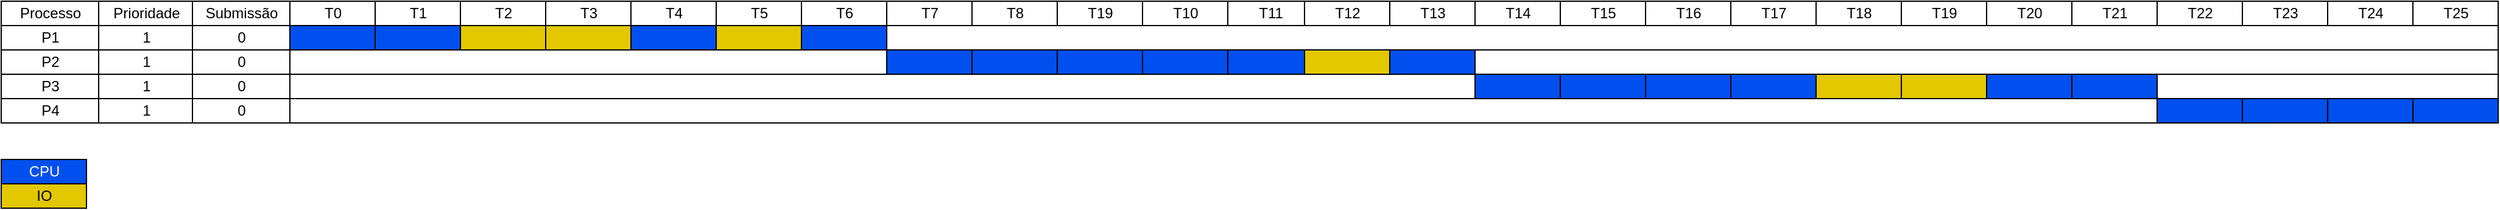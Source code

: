 <mxfile version="24.8.3" pages="9">
  <diagram id="AZ4wh8D0GnXiRSbmsAJ1" name="FIFO-Mono">
    <mxGraphModel dx="875" dy="472" grid="1" gridSize="10" guides="1" tooltips="1" connect="1" arrows="1" fold="1" page="1" pageScale="1" pageWidth="850" pageHeight="1100" math="0" shadow="0">
      <root>
        <mxCell id="0" />
        <mxCell id="1" parent="0" />
        <mxCell id="nauchLCVrAHLSngJsu0S-1" value="0" style="align=center;strokeColor=#000000;html=1;" parent="1" vertex="1">
          <mxGeometry x="547" y="160" width="80" height="20" as="geometry" />
        </mxCell>
        <mxCell id="nauchLCVrAHLSngJsu0S-2" value="0" style="align=center;strokeColor=#000000;html=1;" parent="1" vertex="1">
          <mxGeometry x="547" y="180" width="80" height="20" as="geometry" />
        </mxCell>
        <mxCell id="nauchLCVrAHLSngJsu0S-3" value="0" style="align=center;strokeColor=#000000;html=1;" parent="1" vertex="1">
          <mxGeometry x="547" y="200" width="80" height="20" as="geometry" />
        </mxCell>
        <mxCell id="nauchLCVrAHLSngJsu0S-4" value="0" style="align=center;strokeColor=#000000;html=1;" parent="1" vertex="1">
          <mxGeometry x="547" y="220" width="80" height="20" as="geometry" />
        </mxCell>
        <mxCell id="nauchLCVrAHLSngJsu0S-5" value="Submissão" style="strokeWidth=1;fontStyle=0;html=1;" parent="1" vertex="1">
          <mxGeometry x="547" y="140" width="80" height="20" as="geometry" />
        </mxCell>
        <mxCell id="nauchLCVrAHLSngJsu0S-6" value="" style="align=left;strokeColor=#000000;html=1;" parent="1" vertex="1">
          <mxGeometry x="627" y="160" width="1813" height="20" as="geometry" />
        </mxCell>
        <mxCell id="nauchLCVrAHLSngJsu0S-7" value="T0" style="strokeWidth=1;fontStyle=0;html=1;" parent="1" vertex="1">
          <mxGeometry x="627" y="140" width="70" height="20" as="geometry" />
        </mxCell>
        <mxCell id="nauchLCVrAHLSngJsu0S-8" value="T1" style="strokeWidth=1;fontStyle=0;html=1;" parent="1" vertex="1">
          <mxGeometry x="697" y="140" width="70" height="20" as="geometry" />
        </mxCell>
        <mxCell id="nauchLCVrAHLSngJsu0S-9" value="T2" style="strokeWidth=1;fontStyle=0;html=1;" parent="1" vertex="1">
          <mxGeometry x="767" y="140" width="70" height="20" as="geometry" />
        </mxCell>
        <mxCell id="nauchLCVrAHLSngJsu0S-10" value="T3" style="strokeWidth=1;fontStyle=0;html=1;" parent="1" vertex="1">
          <mxGeometry x="837" y="140" width="70" height="20" as="geometry" />
        </mxCell>
        <mxCell id="nauchLCVrAHLSngJsu0S-11" value="T4" style="strokeWidth=1;fontStyle=0;html=1;" parent="1" vertex="1">
          <mxGeometry x="907" y="140" width="70" height="20" as="geometry" />
        </mxCell>
        <mxCell id="nauchLCVrAHLSngJsu0S-12" value="T5" style="strokeWidth=1;fontStyle=0;html=1;" parent="1" vertex="1">
          <mxGeometry x="977" y="140" width="70" height="20" as="geometry" />
        </mxCell>
        <mxCell id="nauchLCVrAHLSngJsu0S-13" value="T6" style="strokeWidth=1;fontStyle=0;html=1;" parent="1" vertex="1">
          <mxGeometry x="1047" y="140" width="70" height="20" as="geometry" />
        </mxCell>
        <mxCell id="nauchLCVrAHLSngJsu0S-14" value="T7" style="strokeWidth=1;fontStyle=0;html=1;" parent="1" vertex="1">
          <mxGeometry x="1117" y="140" width="70" height="20" as="geometry" />
        </mxCell>
        <mxCell id="nauchLCVrAHLSngJsu0S-15" value="T8" style="strokeWidth=1;fontStyle=0;html=1;" parent="1" vertex="1">
          <mxGeometry x="1187" y="140" width="70" height="20" as="geometry" />
        </mxCell>
        <mxCell id="nauchLCVrAHLSngJsu0S-16" value="T19" style="strokeWidth=1;fontStyle=0;html=1;" parent="1" vertex="1">
          <mxGeometry x="1257" y="140" width="70" height="20" as="geometry" />
        </mxCell>
        <mxCell id="nauchLCVrAHLSngJsu0S-17" value="T10" style="strokeWidth=1;fontStyle=0;html=1;" parent="1" vertex="1">
          <mxGeometry x="1327" y="140" width="70" height="20" as="geometry" />
        </mxCell>
        <mxCell id="nauchLCVrAHLSngJsu0S-18" value="T11" style="strokeWidth=1;fontStyle=0;html=1;" parent="1" vertex="1">
          <mxGeometry x="1397" y="140" width="70" height="20" as="geometry" />
        </mxCell>
        <mxCell id="nauchLCVrAHLSngJsu0S-19" value="" style="align=left;strokeColor=#000000;html=1;" parent="1" vertex="1">
          <mxGeometry x="627" y="180" width="1813" height="20" as="geometry" />
        </mxCell>
        <mxCell id="nauchLCVrAHLSngJsu0S-20" value="" style="align=left;strokeColor=#000000;html=1;" parent="1" vertex="1">
          <mxGeometry x="627" y="200" width="1813" height="20" as="geometry" />
        </mxCell>
        <mxCell id="nauchLCVrAHLSngJsu0S-21" value="" style="align=left;strokeColor=#000000;html=1;" parent="1" vertex="1">
          <mxGeometry x="627" y="220" width="1813" height="20" as="geometry" />
        </mxCell>
        <mxCell id="nauchLCVrAHLSngJsu0S-22" value="P1" style="align=center;strokeColor=#000000;html=1;" parent="1" vertex="1">
          <mxGeometry x="390" y="160" width="80" height="20" as="geometry" />
        </mxCell>
        <mxCell id="nauchLCVrAHLSngJsu0S-23" value="P2" style="align=center;strokeColor=#000000;html=1;" parent="1" vertex="1">
          <mxGeometry x="390" y="180" width="80" height="20" as="geometry" />
        </mxCell>
        <mxCell id="nauchLCVrAHLSngJsu0S-24" value="P3" style="align=center;strokeColor=#000000;html=1;" parent="1" vertex="1">
          <mxGeometry x="390" y="200" width="80" height="20" as="geometry" />
        </mxCell>
        <mxCell id="nauchLCVrAHLSngJsu0S-25" value="P4" style="align=center;strokeColor=#000000;html=1;" parent="1" vertex="1">
          <mxGeometry x="390" y="220" width="80" height="20" as="geometry" />
        </mxCell>
        <mxCell id="nauchLCVrAHLSngJsu0S-26" value="Processo" style="strokeWidth=1;fontStyle=0;html=1;" parent="1" vertex="1">
          <mxGeometry x="390" y="140" width="80" height="20" as="geometry" />
        </mxCell>
        <mxCell id="nauchLCVrAHLSngJsu0S-27" value="1" style="align=center;strokeColor=#000000;html=1;" parent="1" vertex="1">
          <mxGeometry x="470" y="160" width="77" height="20" as="geometry" />
        </mxCell>
        <mxCell id="nauchLCVrAHLSngJsu0S-28" value="1" style="align=center;strokeColor=#000000;html=1;" parent="1" vertex="1">
          <mxGeometry x="470" y="180" width="77" height="20" as="geometry" />
        </mxCell>
        <mxCell id="nauchLCVrAHLSngJsu0S-29" value="1" style="align=center;strokeColor=#000000;html=1;" parent="1" vertex="1">
          <mxGeometry x="470" y="200" width="77" height="20" as="geometry" />
        </mxCell>
        <mxCell id="nauchLCVrAHLSngJsu0S-30" value="1" style="align=center;strokeColor=#000000;html=1;" parent="1" vertex="1">
          <mxGeometry x="470" y="220" width="77" height="20" as="geometry" />
        </mxCell>
        <mxCell id="nauchLCVrAHLSngJsu0S-31" value="Prioridade" style="strokeWidth=1;fontStyle=0;html=1;" parent="1" vertex="1">
          <mxGeometry x="470" y="140" width="77" height="20" as="geometry" />
        </mxCell>
        <mxCell id="nauchLCVrAHLSngJsu0S-32" value="T12" style="strokeWidth=1;fontStyle=0;html=1;" parent="1" vertex="1">
          <mxGeometry x="1460" y="140" width="70" height="20" as="geometry" />
        </mxCell>
        <mxCell id="nauchLCVrAHLSngJsu0S-33" value="T13" style="strokeWidth=1;fontStyle=0;html=1;" parent="1" vertex="1">
          <mxGeometry x="1530" y="140" width="70" height="20" as="geometry" />
        </mxCell>
        <mxCell id="nauchLCVrAHLSngJsu0S-34" value="T14" style="strokeWidth=1;fontStyle=0;html=1;" parent="1" vertex="1">
          <mxGeometry x="1600" y="140" width="70" height="20" as="geometry" />
        </mxCell>
        <mxCell id="nauchLCVrAHLSngJsu0S-35" value="T15" style="strokeWidth=1;fontStyle=0;html=1;" parent="1" vertex="1">
          <mxGeometry x="1670" y="140" width="70" height="20" as="geometry" />
        </mxCell>
        <mxCell id="nauchLCVrAHLSngJsu0S-36" value="T16" style="strokeWidth=1;fontStyle=0;html=1;" parent="1" vertex="1">
          <mxGeometry x="1740" y="140" width="70" height="20" as="geometry" />
        </mxCell>
        <mxCell id="nauchLCVrAHLSngJsu0S-37" value="T17" style="strokeWidth=1;fontStyle=0;html=1;" parent="1" vertex="1">
          <mxGeometry x="1810" y="140" width="70" height="20" as="geometry" />
        </mxCell>
        <mxCell id="nauchLCVrAHLSngJsu0S-38" value="T18" style="strokeWidth=1;fontStyle=0;html=1;" parent="1" vertex="1">
          <mxGeometry x="1880" y="140" width="70" height="20" as="geometry" />
        </mxCell>
        <mxCell id="nauchLCVrAHLSngJsu0S-39" value="T19" style="strokeWidth=1;fontStyle=0;html=1;" parent="1" vertex="1">
          <mxGeometry x="1950" y="140" width="70" height="20" as="geometry" />
        </mxCell>
        <mxCell id="nauchLCVrAHLSngJsu0S-40" value="" style="strokeWidth=1;fontStyle=0;html=1;fillColor=#0050ef;fontColor=#ffffff;strokeColor=#000000;" parent="1" vertex="1">
          <mxGeometry x="627" y="160" width="70" height="20" as="geometry" />
        </mxCell>
        <mxCell id="nauchLCVrAHLSngJsu0S-41" value="" style="strokeWidth=1;fontStyle=0;html=1;fillColor=#0050ef;fontColor=#ffffff;strokeColor=#000000;" parent="1" vertex="1">
          <mxGeometry x="697" y="160" width="70" height="20" as="geometry" />
        </mxCell>
        <mxCell id="nauchLCVrAHLSngJsu0S-42" value="" style="strokeWidth=1;fontStyle=0;html=1;fillColor=#e3c800;fontColor=#000000;strokeColor=#000000;" parent="1" vertex="1">
          <mxGeometry x="767" y="160" width="70" height="20" as="geometry" />
        </mxCell>
        <mxCell id="nauchLCVrAHLSngJsu0S-43" value="" style="strokeWidth=1;fontStyle=0;html=1;fillColor=#e3c800;fontColor=#000000;strokeColor=#000000;" parent="1" vertex="1">
          <mxGeometry x="837" y="160" width="70" height="20" as="geometry" />
        </mxCell>
        <mxCell id="nauchLCVrAHLSngJsu0S-60" value="" style="strokeWidth=1;fontStyle=0;html=1;fillColor=#0050ef;fontColor=#ffffff;strokeColor=#000000;" parent="1" vertex="1">
          <mxGeometry x="907" y="160" width="70" height="20" as="geometry" />
        </mxCell>
        <mxCell id="nauchLCVrAHLSngJsu0S-61" value="" style="strokeWidth=1;fontStyle=0;html=1;fillColor=#e3c800;fontColor=#000000;strokeColor=#000000;" parent="1" vertex="1">
          <mxGeometry x="977" y="160" width="70" height="20" as="geometry" />
        </mxCell>
        <mxCell id="nauchLCVrAHLSngJsu0S-65" value="" style="strokeWidth=1;fontStyle=0;html=1;fillColor=#0050ef;fontColor=#ffffff;strokeColor=#000000;" parent="1" vertex="1">
          <mxGeometry x="1047" y="160" width="70" height="20" as="geometry" />
        </mxCell>
        <mxCell id="nauchLCVrAHLSngJsu0S-66" value="CPU" style="strokeWidth=1;fontStyle=0;html=1;fillColor=#0050ef;fontColor=#ffffff;strokeColor=#000000;" parent="1" vertex="1">
          <mxGeometry x="390" y="270" width="70" height="20" as="geometry" />
        </mxCell>
        <mxCell id="nauchLCVrAHLSngJsu0S-67" value="IO" style="strokeWidth=1;fontStyle=0;html=1;fillColor=#e3c800;fontColor=#000000;strokeColor=#000000;" parent="1" vertex="1">
          <mxGeometry x="390" y="290" width="70" height="20" as="geometry" />
        </mxCell>
        <mxCell id="nauchLCVrAHLSngJsu0S-69" value="" style="strokeWidth=1;fontStyle=0;html=1;fillColor=#0050ef;fontColor=#ffffff;strokeColor=#000000;" parent="1" vertex="1">
          <mxGeometry x="1117" y="180" width="70" height="20" as="geometry" />
        </mxCell>
        <mxCell id="nauchLCVrAHLSngJsu0S-70" value="" style="strokeWidth=1;fontStyle=0;html=1;fillColor=#0050ef;fontColor=#ffffff;strokeColor=#000000;" parent="1" vertex="1">
          <mxGeometry x="1187" y="180" width="70" height="20" as="geometry" />
        </mxCell>
        <mxCell id="nauchLCVrAHLSngJsu0S-71" value="" style="strokeWidth=1;fontStyle=0;html=1;fillColor=#0050ef;fontColor=#ffffff;strokeColor=#000000;" parent="1" vertex="1">
          <mxGeometry x="1257" y="180" width="70" height="20" as="geometry" />
        </mxCell>
        <mxCell id="nauchLCVrAHLSngJsu0S-72" value="" style="strokeWidth=1;fontStyle=0;html=1;fillColor=#0050ef;fontColor=#ffffff;strokeColor=#000000;" parent="1" vertex="1">
          <mxGeometry x="1327" y="180" width="70" height="20" as="geometry" />
        </mxCell>
        <mxCell id="nauchLCVrAHLSngJsu0S-73" value="" style="strokeWidth=1;fontStyle=0;html=1;fillColor=#0050ef;fontColor=#ffffff;strokeColor=#000000;" parent="1" vertex="1">
          <mxGeometry x="1397" y="180" width="63" height="20" as="geometry" />
        </mxCell>
        <mxCell id="nauchLCVrAHLSngJsu0S-75" value="" style="strokeWidth=1;fontStyle=0;html=1;fillColor=#e3c800;fontColor=#000000;strokeColor=#000000;" parent="1" vertex="1">
          <mxGeometry x="1460" y="180" width="70" height="20" as="geometry" />
        </mxCell>
        <mxCell id="nauchLCVrAHLSngJsu0S-77" value="" style="strokeWidth=1;fontStyle=0;html=1;fillColor=#0050ef;fontColor=#ffffff;strokeColor=#000000;" parent="1" vertex="1">
          <mxGeometry x="1530" y="180" width="70" height="20" as="geometry" />
        </mxCell>
        <mxCell id="nauchLCVrAHLSngJsu0S-79" value="" style="strokeWidth=1;fontStyle=0;html=1;fillColor=#0050ef;fontColor=#ffffff;strokeColor=#000000;" parent="1" vertex="1">
          <mxGeometry x="1600" y="200" width="70" height="20" as="geometry" />
        </mxCell>
        <mxCell id="nauchLCVrAHLSngJsu0S-80" value="" style="strokeWidth=1;fontStyle=0;html=1;fillColor=#0050ef;fontColor=#ffffff;strokeColor=#000000;" parent="1" vertex="1">
          <mxGeometry x="1670" y="200" width="70" height="20" as="geometry" />
        </mxCell>
        <mxCell id="nauchLCVrAHLSngJsu0S-81" value="" style="strokeWidth=1;fontStyle=0;html=1;fillColor=#0050ef;fontColor=#ffffff;strokeColor=#000000;" parent="1" vertex="1">
          <mxGeometry x="1740" y="200" width="70" height="20" as="geometry" />
        </mxCell>
        <mxCell id="nauchLCVrAHLSngJsu0S-82" value="" style="strokeWidth=1;fontStyle=0;html=1;fillColor=#0050ef;fontColor=#ffffff;strokeColor=#000000;" parent="1" vertex="1">
          <mxGeometry x="1810" y="200" width="70" height="20" as="geometry" />
        </mxCell>
        <mxCell id="nauchLCVrAHLSngJsu0S-83" value="" style="strokeWidth=1;fontStyle=0;html=1;fillColor=#e3c800;fontColor=#000000;strokeColor=#000000;" parent="1" vertex="1">
          <mxGeometry x="1880" y="200" width="70" height="20" as="geometry" />
        </mxCell>
        <mxCell id="nauchLCVrAHLSngJsu0S-84" value="" style="strokeWidth=1;fontStyle=0;html=1;fillColor=#e3c800;fontColor=#000000;strokeColor=#000000;" parent="1" vertex="1">
          <mxGeometry x="1950" y="200" width="70" height="20" as="geometry" />
        </mxCell>
        <mxCell id="nauchLCVrAHLSngJsu0S-86" value="T20" style="strokeWidth=1;fontStyle=0;html=1;" parent="1" vertex="1">
          <mxGeometry x="2020" y="140" width="70" height="20" as="geometry" />
        </mxCell>
        <mxCell id="nauchLCVrAHLSngJsu0S-87" value="T21" style="strokeWidth=1;fontStyle=0;html=1;" parent="1" vertex="1">
          <mxGeometry x="2090" y="140" width="70" height="20" as="geometry" />
        </mxCell>
        <mxCell id="nauchLCVrAHLSngJsu0S-88" value="T22" style="strokeWidth=1;fontStyle=0;html=1;" parent="1" vertex="1">
          <mxGeometry x="2160" y="140" width="70" height="20" as="geometry" />
        </mxCell>
        <mxCell id="nauchLCVrAHLSngJsu0S-89" value="T23" style="strokeWidth=1;fontStyle=0;html=1;" parent="1" vertex="1">
          <mxGeometry x="2230" y="140" width="70" height="20" as="geometry" />
        </mxCell>
        <mxCell id="nauchLCVrAHLSngJsu0S-90" value="T24" style="strokeWidth=1;fontStyle=0;html=1;" parent="1" vertex="1">
          <mxGeometry x="2300" y="140" width="70" height="20" as="geometry" />
        </mxCell>
        <mxCell id="nauchLCVrAHLSngJsu0S-91" value="T25" style="strokeWidth=1;fontStyle=0;html=1;" parent="1" vertex="1">
          <mxGeometry x="2370" y="140" width="70" height="20" as="geometry" />
        </mxCell>
        <mxCell id="nauchLCVrAHLSngJsu0S-92" value="" style="strokeWidth=1;fontStyle=0;html=1;fillColor=#0050ef;fontColor=#ffffff;strokeColor=#000000;" parent="1" vertex="1">
          <mxGeometry x="2020" y="200" width="70" height="20" as="geometry" />
        </mxCell>
        <mxCell id="nauchLCVrAHLSngJsu0S-93" value="" style="strokeWidth=1;fontStyle=0;html=1;fillColor=#0050ef;fontColor=#ffffff;strokeColor=#000000;" parent="1" vertex="1">
          <mxGeometry x="2090" y="200" width="70" height="20" as="geometry" />
        </mxCell>
        <mxCell id="nauchLCVrAHLSngJsu0S-94" value="" style="strokeWidth=1;fontStyle=0;html=1;fillColor=#0050ef;fontColor=#ffffff;strokeColor=#000000;" parent="1" vertex="1">
          <mxGeometry x="2160" y="220" width="70" height="20" as="geometry" />
        </mxCell>
        <mxCell id="nauchLCVrAHLSngJsu0S-95" value="" style="strokeWidth=1;fontStyle=0;html=1;fillColor=#0050ef;fontColor=#ffffff;strokeColor=#000000;" parent="1" vertex="1">
          <mxGeometry x="2230" y="220" width="70" height="20" as="geometry" />
        </mxCell>
        <mxCell id="nauchLCVrAHLSngJsu0S-96" value="" style="strokeWidth=1;fontStyle=0;html=1;fillColor=#0050ef;fontColor=#ffffff;strokeColor=#000000;" parent="1" vertex="1">
          <mxGeometry x="2300" y="220" width="70" height="20" as="geometry" />
        </mxCell>
        <mxCell id="nauchLCVrAHLSngJsu0S-97" value="" style="strokeWidth=1;fontStyle=0;html=1;fillColor=#0050ef;fontColor=#ffffff;strokeColor=#000000;" parent="1" vertex="1">
          <mxGeometry x="2370" y="220" width="70" height="20" as="geometry" />
        </mxCell>
      </root>
    </mxGraphModel>
  </diagram>
  <diagram name="FIFO-Multi" id="fc2ac565-0d4e-3f0d-88b0-a54af1634ed7">
    <mxGraphModel dx="500" dy="270" grid="1" gridSize="10" guides="1" tooltips="1" connect="0" arrows="1" fold="1" page="1" pageScale="1.5" pageWidth="1169" pageHeight="827" background="none" math="0" shadow="0">
      <root>
        <mxCell id="0" style=";html=1;" />
        <mxCell id="1" style=";html=1;" parent="0" />
        <mxCell id="75" value="0" style="align=center;strokeColor=#000000;html=1;" parent="1" vertex="1">
          <mxGeometry x="537" y="150" width="80" height="20" as="geometry" />
        </mxCell>
        <mxCell id="80" value="0" style="align=center;strokeColor=#000000;html=1;" parent="1" vertex="1">
          <mxGeometry x="537" y="170" width="80" height="20" as="geometry" />
        </mxCell>
        <mxCell id="85" value="0" style="align=center;strokeColor=#000000;html=1;" parent="1" vertex="1">
          <mxGeometry x="537" y="190" width="80" height="20" as="geometry" />
        </mxCell>
        <mxCell id="90" value="0" style="align=center;strokeColor=#000000;html=1;" parent="1" vertex="1">
          <mxGeometry x="537" y="210" width="80" height="20" as="geometry" />
        </mxCell>
        <mxCell id="2" value="Submissão" style="strokeWidth=1;fontStyle=0;html=1;" parent="1" vertex="1">
          <mxGeometry x="537" y="130" width="80" height="20" as="geometry" />
        </mxCell>
        <mxCell id="67c90442a009f359-291" value="" style="align=left;strokeColor=#000000;html=1;" parent="1" vertex="1">
          <mxGeometry x="617" y="150" width="1403" height="20" as="geometry" />
        </mxCell>
        <mxCell id="4" value="T0" style="strokeWidth=1;fontStyle=0;html=1;" parent="1" vertex="1">
          <mxGeometry x="617" y="130" width="70" height="20" as="geometry" />
        </mxCell>
        <mxCell id="67c90442a009f359-278" value="T1" style="strokeWidth=1;fontStyle=0;html=1;" parent="1" vertex="1">
          <mxGeometry x="687" y="130" width="70" height="20" as="geometry" />
        </mxCell>
        <mxCell id="67c90442a009f359-279" value="T2" style="strokeWidth=1;fontStyle=0;html=1;" parent="1" vertex="1">
          <mxGeometry x="757" y="130" width="70" height="20" as="geometry" />
        </mxCell>
        <mxCell id="67c90442a009f359-280" value="T3" style="strokeWidth=1;fontStyle=0;html=1;" parent="1" vertex="1">
          <mxGeometry x="827" y="130" width="70" height="20" as="geometry" />
        </mxCell>
        <mxCell id="67c90442a009f359-281" value="T4" style="strokeWidth=1;fontStyle=0;html=1;" parent="1" vertex="1">
          <mxGeometry x="897" y="130" width="70" height="20" as="geometry" />
        </mxCell>
        <mxCell id="67c90442a009f359-282" value="T5" style="strokeWidth=1;fontStyle=0;html=1;" parent="1" vertex="1">
          <mxGeometry x="967" y="130" width="70" height="20" as="geometry" />
        </mxCell>
        <mxCell id="67c90442a009f359-283" value="T6" style="strokeWidth=1;fontStyle=0;html=1;" parent="1" vertex="1">
          <mxGeometry x="1037" y="130" width="70" height="20" as="geometry" />
        </mxCell>
        <mxCell id="67c90442a009f359-284" value="T7" style="strokeWidth=1;fontStyle=0;html=1;" parent="1" vertex="1">
          <mxGeometry x="1107" y="130" width="70" height="20" as="geometry" />
        </mxCell>
        <mxCell id="67c90442a009f359-285" value="T8" style="strokeWidth=1;fontStyle=0;html=1;" parent="1" vertex="1">
          <mxGeometry x="1177" y="130" width="70" height="20" as="geometry" />
        </mxCell>
        <mxCell id="67c90442a009f359-286" value="T9" style="strokeWidth=1;fontStyle=0;html=1;" parent="1" vertex="1">
          <mxGeometry x="1247" y="130" width="70" height="20" as="geometry" />
        </mxCell>
        <mxCell id="67c90442a009f359-287" value="T10" style="strokeWidth=1;fontStyle=0;html=1;" parent="1" vertex="1">
          <mxGeometry x="1317" y="130" width="70" height="20" as="geometry" />
        </mxCell>
        <mxCell id="67c90442a009f359-292" value="" style="align=left;strokeColor=#000000;html=1;" parent="1" vertex="1">
          <mxGeometry x="617" y="170" width="1403" height="20" as="geometry" />
        </mxCell>
        <mxCell id="67c90442a009f359-293" value="" style="align=left;strokeColor=#000000;html=1;" parent="1" vertex="1">
          <mxGeometry x="617" y="190" width="1403" height="20" as="geometry" />
        </mxCell>
        <mxCell id="67c90442a009f359-294" value="" style="align=left;strokeColor=#000000;html=1;" parent="1" vertex="1">
          <mxGeometry x="617" y="210" width="1403" height="20" as="geometry" />
        </mxCell>
        <mxCell id="nfqxl3-7Gxuho9Ns0Rub-100" value="P1" style="align=center;strokeColor=#000000;html=1;" parent="1" vertex="1">
          <mxGeometry x="380" y="150" width="80" height="20" as="geometry" />
        </mxCell>
        <mxCell id="nfqxl3-7Gxuho9Ns0Rub-101" value="P2" style="align=center;strokeColor=#000000;html=1;" parent="1" vertex="1">
          <mxGeometry x="380" y="170" width="80" height="20" as="geometry" />
        </mxCell>
        <mxCell id="nfqxl3-7Gxuho9Ns0Rub-102" value="P3" style="align=center;strokeColor=#000000;html=1;" parent="1" vertex="1">
          <mxGeometry x="380" y="190" width="80" height="20" as="geometry" />
        </mxCell>
        <mxCell id="nfqxl3-7Gxuho9Ns0Rub-103" value="P4" style="align=center;strokeColor=#000000;html=1;" parent="1" vertex="1">
          <mxGeometry x="380" y="210" width="80" height="20" as="geometry" />
        </mxCell>
        <mxCell id="nfqxl3-7Gxuho9Ns0Rub-106" value="Processo" style="strokeWidth=1;fontStyle=0;html=1;" parent="1" vertex="1">
          <mxGeometry x="380" y="130" width="80" height="20" as="geometry" />
        </mxCell>
        <mxCell id="nfqxl3-7Gxuho9Ns0Rub-109" value="1" style="align=center;strokeColor=#000000;html=1;" parent="1" vertex="1">
          <mxGeometry x="460" y="150" width="77" height="20" as="geometry" />
        </mxCell>
        <mxCell id="nfqxl3-7Gxuho9Ns0Rub-110" value="1" style="align=center;strokeColor=#000000;html=1;" parent="1" vertex="1">
          <mxGeometry x="460" y="170" width="77" height="20" as="geometry" />
        </mxCell>
        <mxCell id="nfqxl3-7Gxuho9Ns0Rub-111" value="1" style="align=center;strokeColor=#000000;html=1;" parent="1" vertex="1">
          <mxGeometry x="460" y="190" width="77" height="20" as="geometry" />
        </mxCell>
        <mxCell id="nfqxl3-7Gxuho9Ns0Rub-112" value="1" style="align=center;strokeColor=#000000;html=1;" parent="1" vertex="1">
          <mxGeometry x="460" y="210" width="77" height="20" as="geometry" />
        </mxCell>
        <mxCell id="nfqxl3-7Gxuho9Ns0Rub-115" value="Prioridade" style="strokeWidth=1;fontStyle=0;html=1;" parent="1" vertex="1">
          <mxGeometry x="460" y="130" width="77" height="20" as="geometry" />
        </mxCell>
        <mxCell id="nfqxl3-7Gxuho9Ns0Rub-118" value="T12" style="strokeWidth=1;fontStyle=0;html=1;" parent="1" vertex="1">
          <mxGeometry x="1457" y="130" width="70" height="20" as="geometry" />
        </mxCell>
        <mxCell id="nfqxl3-7Gxuho9Ns0Rub-119" value="T13" style="strokeWidth=1;fontStyle=0;html=1;" parent="1" vertex="1">
          <mxGeometry x="1527" y="130" width="70" height="20" as="geometry" />
        </mxCell>
        <mxCell id="nfqxl3-7Gxuho9Ns0Rub-120" value="T14" style="strokeWidth=1;fontStyle=0;html=1;" parent="1" vertex="1">
          <mxGeometry x="1597" y="130" width="70" height="20" as="geometry" />
        </mxCell>
        <mxCell id="nfqxl3-7Gxuho9Ns0Rub-121" value="T15" style="strokeWidth=1;fontStyle=0;html=1;" parent="1" vertex="1">
          <mxGeometry x="1667" y="130" width="70" height="20" as="geometry" />
        </mxCell>
        <mxCell id="nfqxl3-7Gxuho9Ns0Rub-122" value="T16" style="strokeWidth=1;fontStyle=0;html=1;" parent="1" vertex="1">
          <mxGeometry x="1737" y="130" width="70" height="20" as="geometry" />
        </mxCell>
        <mxCell id="nfqxl3-7Gxuho9Ns0Rub-123" value="T17" style="strokeWidth=1;fontStyle=0;html=1;" parent="1" vertex="1">
          <mxGeometry x="1807" y="130" width="70" height="20" as="geometry" />
        </mxCell>
        <mxCell id="nfqxl3-7Gxuho9Ns0Rub-124" value="T18" style="strokeWidth=1;fontStyle=0;html=1;" parent="1" vertex="1">
          <mxGeometry x="1877" y="130" width="70" height="20" as="geometry" />
        </mxCell>
        <mxCell id="nfqxl3-7Gxuho9Ns0Rub-125" value="T19" style="strokeWidth=1;fontStyle=0;html=1;" parent="1" vertex="1">
          <mxGeometry x="1947" y="130" width="73" height="20" as="geometry" />
        </mxCell>
        <mxCell id="nfqxl3-7Gxuho9Ns0Rub-128" value="" style="strokeWidth=1;fontStyle=0;html=1;fillColor=#0050ef;fontColor=#ffffff;strokeColor=#000000;" parent="1" vertex="1">
          <mxGeometry x="617" y="150" width="70" height="20" as="geometry" />
        </mxCell>
        <mxCell id="nfqxl3-7Gxuho9Ns0Rub-129" value="" style="strokeWidth=1;fontStyle=0;html=1;fillColor=#0050ef;fontColor=#ffffff;strokeColor=#000000;" parent="1" vertex="1">
          <mxGeometry x="687" y="150" width="70" height="20" as="geometry" />
        </mxCell>
        <mxCell id="nfqxl3-7Gxuho9Ns0Rub-130" value="" style="strokeWidth=1;fontStyle=0;html=1;fillColor=#e3c800;fontColor=#000000;strokeColor=#000000;" parent="1" vertex="1">
          <mxGeometry x="757" y="150" width="70" height="20" as="geometry" />
        </mxCell>
        <mxCell id="nfqxl3-7Gxuho9Ns0Rub-131" value="" style="strokeWidth=1;fontStyle=0;html=1;fillColor=#e3c800;fontColor=#000000;strokeColor=#000000;" parent="1" vertex="1">
          <mxGeometry x="827" y="150" width="70" height="20" as="geometry" />
        </mxCell>
        <mxCell id="nfqxl3-7Gxuho9Ns0Rub-132" value="" style="strokeWidth=1;fontStyle=0;html=1;fillColor=#0050ef;fontColor=#ffffff;strokeColor=#000000;" parent="1" vertex="1">
          <mxGeometry x="757" y="170" width="70" height="20" as="geometry" />
        </mxCell>
        <mxCell id="nfqxl3-7Gxuho9Ns0Rub-133" value="" style="strokeWidth=1;fontStyle=0;html=1;fillColor=#0050ef;fontColor=#ffffff;strokeColor=#000000;" parent="1" vertex="1">
          <mxGeometry x="827" y="170" width="70" height="20" as="geometry" />
        </mxCell>
        <mxCell id="nfqxl3-7Gxuho9Ns0Rub-134" value="" style="strokeWidth=1;fontStyle=0;html=1;fillColor=#0050ef;fontColor=#ffffff;strokeColor=#000000;" parent="1" vertex="1">
          <mxGeometry x="897" y="170" width="70" height="20" as="geometry" />
        </mxCell>
        <mxCell id="nfqxl3-7Gxuho9Ns0Rub-135" value="" style="strokeWidth=1;fontStyle=0;html=1;fillColor=#0050ef;fontColor=#ffffff;strokeColor=#000000;" parent="1" vertex="1">
          <mxGeometry x="967" y="170" width="70" height="20" as="geometry" />
        </mxCell>
        <mxCell id="nfqxl3-7Gxuho9Ns0Rub-136" value="" style="strokeWidth=1;fontStyle=0;html=1;fillColor=#0050ef;fontColor=#ffffff;strokeColor=#000000;" parent="1" vertex="1">
          <mxGeometry x="1037" y="170" width="70" height="20" as="geometry" />
        </mxCell>
        <mxCell id="nfqxl3-7Gxuho9Ns0Rub-137" value="" style="strokeWidth=1;fontStyle=0;html=1;fillColor=#e3c800;fontColor=#000000;strokeColor=#000000;" parent="1" vertex="1">
          <mxGeometry x="1107" y="170" width="70" height="20" as="geometry" />
        </mxCell>
        <mxCell id="nfqxl3-7Gxuho9Ns0Rub-138" value="" style="strokeWidth=1;fontStyle=0;html=1;fillColor=#0050ef;fontColor=#ffffff;strokeColor=#000000;" parent="1" vertex="1">
          <mxGeometry x="1107" y="190" width="70" height="20" as="geometry" />
        </mxCell>
        <mxCell id="nfqxl3-7Gxuho9Ns0Rub-139" value="" style="strokeWidth=1;fontStyle=0;html=1;fillColor=#0050ef;fontColor=#ffffff;strokeColor=#000000;" parent="1" vertex="1">
          <mxGeometry x="1177" y="190" width="70" height="20" as="geometry" />
        </mxCell>
        <mxCell id="nfqxl3-7Gxuho9Ns0Rub-140" value="" style="strokeWidth=1;fontStyle=0;html=1;fillColor=#0050ef;fontColor=#ffffff;strokeColor=#000000;" parent="1" vertex="1">
          <mxGeometry x="1247" y="190" width="70" height="20" as="geometry" />
        </mxCell>
        <mxCell id="nfqxl3-7Gxuho9Ns0Rub-141" value="" style="strokeWidth=1;fontStyle=0;html=1;fillColor=#0050ef;fontColor=#ffffff;strokeColor=#000000;" parent="1" vertex="1">
          <mxGeometry x="1317" y="190" width="70" height="20" as="geometry" />
        </mxCell>
        <mxCell id="nfqxl3-7Gxuho9Ns0Rub-142" value="" style="strokeWidth=1;fontStyle=0;html=1;fillColor=#0050ef;fontColor=#ffffff;strokeColor=#000000;" parent="1" vertex="1">
          <mxGeometry x="1387" y="210" width="70" height="20" as="geometry" />
        </mxCell>
        <mxCell id="nfqxl3-7Gxuho9Ns0Rub-143" value="" style="strokeWidth=1;fontStyle=0;html=1;fillColor=#0050ef;fontColor=#ffffff;strokeColor=#000000;" parent="1" vertex="1">
          <mxGeometry x="1457" y="210" width="70" height="20" as="geometry" />
        </mxCell>
        <mxCell id="nfqxl3-7Gxuho9Ns0Rub-144" value="" style="strokeWidth=1;fontStyle=0;html=1;fillColor=#0050ef;fontColor=#ffffff;strokeColor=#000000;" parent="1" vertex="1">
          <mxGeometry x="1527" y="210" width="70" height="20" as="geometry" />
        </mxCell>
        <mxCell id="nfqxl3-7Gxuho9Ns0Rub-145" value="" style="strokeWidth=1;fontStyle=0;html=1;fillColor=#0050ef;fontColor=#ffffff;strokeColor=#000000;" parent="1" vertex="1">
          <mxGeometry x="1597" y="210" width="70" height="20" as="geometry" />
        </mxCell>
        <mxCell id="nfqxl3-7Gxuho9Ns0Rub-146" value="" style="strokeWidth=1;fontStyle=0;html=1;fillColor=#e3c800;fontColor=#000000;strokeColor=#000000;" parent="1" vertex="1">
          <mxGeometry x="1387" y="150" width="70" height="20" as="geometry" />
        </mxCell>
        <mxCell id="nfqxl3-7Gxuho9Ns0Rub-147" value="" style="strokeWidth=1;fontStyle=0;html=1;fillColor=#e3c800;fontColor=#000000;strokeColor=#000000;" parent="1" vertex="1">
          <mxGeometry x="1457" y="190" width="70" height="20" as="geometry" />
        </mxCell>
        <mxCell id="nfqxl3-7Gxuho9Ns0Rub-148" value="" style="strokeWidth=1;fontStyle=0;html=1;fillColor=#0050ef;fontColor=#ffffff;strokeColor=#000000;" parent="1" vertex="1">
          <mxGeometry x="1667" y="150" width="70" height="20" as="geometry" />
        </mxCell>
        <mxCell id="nfqxl3-7Gxuho9Ns0Rub-149" value="" style="strokeWidth=1;fontStyle=0;html=1;fillColor=#e3c800;fontColor=#000000;strokeColor=#000000;" parent="1" vertex="1">
          <mxGeometry x="1737" y="150" width="70" height="20" as="geometry" />
        </mxCell>
        <mxCell id="nfqxl3-7Gxuho9Ns0Rub-150" value="" style="strokeWidth=1;fontStyle=0;html=1;fillColor=#0050ef;fontColor=#ffffff;strokeColor=#000000;" parent="1" vertex="1">
          <mxGeometry x="1737" y="170" width="70" height="20" as="geometry" />
        </mxCell>
        <mxCell id="nfqxl3-7Gxuho9Ns0Rub-151" value="" style="strokeWidth=1;fontStyle=0;html=1;fillColor=#0050ef;fontColor=#ffffff;strokeColor=#000000;" parent="1" vertex="1">
          <mxGeometry x="1807" y="190" width="70" height="20" as="geometry" />
        </mxCell>
        <mxCell id="nfqxl3-7Gxuho9Ns0Rub-152" value="" style="strokeWidth=1;fontStyle=0;html=1;fillColor=#0050ef;fontColor=#ffffff;strokeColor=#000000;" parent="1" vertex="1">
          <mxGeometry x="1877" y="190" width="70" height="20" as="geometry" />
        </mxCell>
        <mxCell id="nfqxl3-7Gxuho9Ns0Rub-154" value="CPU" style="strokeWidth=1;fontStyle=0;html=1;fillColor=#0050ef;fontColor=#ffffff;strokeColor=#000000;" parent="1" vertex="1">
          <mxGeometry x="380" y="260" width="70" height="20" as="geometry" />
        </mxCell>
        <mxCell id="nfqxl3-7Gxuho9Ns0Rub-155" value="IO" style="strokeWidth=1;fontStyle=0;html=1;fillColor=#e3c800;fontColor=#000000;strokeColor=#000000;" parent="1" vertex="1">
          <mxGeometry x="380" y="280" width="70" height="20" as="geometry" />
        </mxCell>
        <mxCell id="dutt7R4fNRTmZ3_alOSx-91" value="T11" style="strokeWidth=1;fontStyle=0;html=1;" vertex="1" parent="1">
          <mxGeometry x="1387" y="130" width="70" height="20" as="geometry" />
        </mxCell>
        <mxCell id="dutt7R4fNRTmZ3_alOSx-92" value="" style="strokeWidth=1;fontStyle=0;html=1;fillColor=#0050ef;fontColor=#ffffff;strokeColor=#000000;" vertex="1" parent="1">
          <mxGeometry x="1947" y="150" width="73" height="20" as="geometry" />
        </mxCell>
      </root>
    </mxGraphModel>
  </diagram>
  <diagram id="Lq4t9s9TL26J9kYa9vIY" name="Prio-SPremp">
    <mxGraphModel dx="583" dy="314" grid="1" gridSize="10" guides="1" tooltips="1" connect="1" arrows="1" fold="1" page="1" pageScale="1" pageWidth="850" pageHeight="1100" math="0" shadow="0">
      <root>
        <mxCell id="0" />
        <mxCell id="1" parent="0" />
        <mxCell id="14t8Yg7WUHc-vJofMsHj-1" value="4" style="align=center;strokeColor=#000000;html=1;" parent="1" vertex="1">
          <mxGeometry x="547" y="160" width="80" height="20" as="geometry" />
        </mxCell>
        <mxCell id="14t8Yg7WUHc-vJofMsHj-2" value="2" style="align=center;strokeColor=#000000;html=1;" parent="1" vertex="1">
          <mxGeometry x="547" y="180" width="80" height="20" as="geometry" />
        </mxCell>
        <mxCell id="14t8Yg7WUHc-vJofMsHj-3" value="0" style="align=center;strokeColor=#000000;html=1;" parent="1" vertex="1">
          <mxGeometry x="547" y="200" width="80" height="20" as="geometry" />
        </mxCell>
        <mxCell id="14t8Yg7WUHc-vJofMsHj-5" value="Submissão" style="strokeWidth=1;fontStyle=0;html=1;strokeColor=#000000;" parent="1" vertex="1">
          <mxGeometry x="547" y="140" width="80" height="20" as="geometry" />
        </mxCell>
        <mxCell id="14t8Yg7WUHc-vJofMsHj-6" value="" style="align=left;strokeColor=#000000;html=1;" parent="1" vertex="1">
          <mxGeometry x="627" y="160" width="1393" height="20" as="geometry" />
        </mxCell>
        <mxCell id="14t8Yg7WUHc-vJofMsHj-7" value="T0" style="strokeWidth=1;fontStyle=0;html=1;strokeColor=#000000;" parent="1" vertex="1">
          <mxGeometry x="627" y="140" width="70" height="20" as="geometry" />
        </mxCell>
        <mxCell id="14t8Yg7WUHc-vJofMsHj-8" value="T1" style="strokeWidth=1;fontStyle=0;html=1;strokeColor=#000000;" parent="1" vertex="1">
          <mxGeometry x="697" y="140" width="70" height="20" as="geometry" />
        </mxCell>
        <mxCell id="14t8Yg7WUHc-vJofMsHj-9" value="T2" style="strokeWidth=1;fontStyle=0;html=1;strokeColor=#000000;" parent="1" vertex="1">
          <mxGeometry x="767" y="140" width="70" height="20" as="geometry" />
        </mxCell>
        <mxCell id="14t8Yg7WUHc-vJofMsHj-10" value="T3" style="strokeWidth=1;fontStyle=0;html=1;strokeColor=#000000;" parent="1" vertex="1">
          <mxGeometry x="837" y="140" width="70" height="20" as="geometry" />
        </mxCell>
        <mxCell id="14t8Yg7WUHc-vJofMsHj-11" value="T4" style="strokeWidth=1;fontStyle=0;html=1;strokeColor=#000000;" parent="1" vertex="1">
          <mxGeometry x="907" y="140" width="70" height="20" as="geometry" />
        </mxCell>
        <mxCell id="14t8Yg7WUHc-vJofMsHj-12" value="T5" style="strokeWidth=1;fontStyle=0;html=1;strokeColor=#000000;" parent="1" vertex="1">
          <mxGeometry x="977" y="140" width="70" height="20" as="geometry" />
        </mxCell>
        <mxCell id="14t8Yg7WUHc-vJofMsHj-13" value="T6" style="strokeWidth=1;fontStyle=0;html=1;strokeColor=#000000;" parent="1" vertex="1">
          <mxGeometry x="1047" y="140" width="70" height="20" as="geometry" />
        </mxCell>
        <mxCell id="14t8Yg7WUHc-vJofMsHj-14" value="T7" style="strokeWidth=1;fontStyle=0;html=1;strokeColor=#000000;" parent="1" vertex="1">
          <mxGeometry x="1117" y="140" width="70" height="20" as="geometry" />
        </mxCell>
        <mxCell id="14t8Yg7WUHc-vJofMsHj-15" value="T8" style="strokeWidth=1;fontStyle=0;html=1;strokeColor=#000000;" parent="1" vertex="1">
          <mxGeometry x="1187" y="140" width="70" height="20" as="geometry" />
        </mxCell>
        <mxCell id="14t8Yg7WUHc-vJofMsHj-16" value="T9" style="strokeWidth=1;fontStyle=0;html=1;strokeColor=#000000;" parent="1" vertex="1">
          <mxGeometry x="1257" y="140" width="70" height="20" as="geometry" />
        </mxCell>
        <mxCell id="14t8Yg7WUHc-vJofMsHj-17" value="T10" style="strokeWidth=1;fontStyle=0;html=1;strokeColor=#000000;" parent="1" vertex="1">
          <mxGeometry x="1327" y="140" width="70" height="20" as="geometry" />
        </mxCell>
        <mxCell id="14t8Yg7WUHc-vJofMsHj-18" value="T11" style="strokeWidth=1;fontStyle=0;html=1;strokeColor=#000000;" parent="1" vertex="1">
          <mxGeometry x="1397" y="140" width="70" height="20" as="geometry" />
        </mxCell>
        <mxCell id="14t8Yg7WUHc-vJofMsHj-19" value="" style="align=left;strokeColor=#000000;html=1;" parent="1" vertex="1">
          <mxGeometry x="627" y="180" width="1393" height="20" as="geometry" />
        </mxCell>
        <mxCell id="14t8Yg7WUHc-vJofMsHj-20" value="" style="align=left;strokeColor=#000000;html=1;" parent="1" vertex="1">
          <mxGeometry x="627" y="200" width="1393" height="20" as="geometry" />
        </mxCell>
        <mxCell id="14t8Yg7WUHc-vJofMsHj-22" value="P1" style="align=center;strokeColor=#000000;html=1;" parent="1" vertex="1">
          <mxGeometry x="390" y="160" width="80" height="20" as="geometry" />
        </mxCell>
        <mxCell id="14t8Yg7WUHc-vJofMsHj-23" value="P2" style="align=center;strokeColor=#000000;html=1;" parent="1" vertex="1">
          <mxGeometry x="390" y="180" width="80" height="20" as="geometry" />
        </mxCell>
        <mxCell id="14t8Yg7WUHc-vJofMsHj-24" value="P3" style="align=center;strokeColor=#000000;html=1;" parent="1" vertex="1">
          <mxGeometry x="390" y="200" width="80" height="20" as="geometry" />
        </mxCell>
        <mxCell id="14t8Yg7WUHc-vJofMsHj-26" value="Processo" style="strokeWidth=1;fontStyle=0;html=1;strokeColor=#000000;" parent="1" vertex="1">
          <mxGeometry x="390" y="140" width="80" height="20" as="geometry" />
        </mxCell>
        <mxCell id="14t8Yg7WUHc-vJofMsHj-27" value="7" style="align=center;strokeColor=#000000;html=1;" parent="1" vertex="1">
          <mxGeometry x="470" y="160" width="77" height="20" as="geometry" />
        </mxCell>
        <mxCell id="14t8Yg7WUHc-vJofMsHj-28" value="5" style="align=center;strokeColor=#000000;html=1;" parent="1" vertex="1">
          <mxGeometry x="470" y="180" width="77" height="20" as="geometry" />
        </mxCell>
        <mxCell id="14t8Yg7WUHc-vJofMsHj-29" value="3" style="align=center;strokeColor=#000000;html=1;" parent="1" vertex="1">
          <mxGeometry x="470" y="200" width="77" height="20" as="geometry" />
        </mxCell>
        <mxCell id="14t8Yg7WUHc-vJofMsHj-31" value="Prioridade" style="strokeWidth=1;fontStyle=0;html=1;strokeColor=#000000;" parent="1" vertex="1">
          <mxGeometry x="470" y="140" width="77" height="20" as="geometry" />
        </mxCell>
        <mxCell id="14t8Yg7WUHc-vJofMsHj-32" value="T12" style="strokeWidth=1;fontStyle=0;html=1;strokeColor=#000000;" parent="1" vertex="1">
          <mxGeometry x="1460" y="140" width="70" height="20" as="geometry" />
        </mxCell>
        <mxCell id="14t8Yg7WUHc-vJofMsHj-33" value="T13" style="strokeWidth=1;fontStyle=0;html=1;strokeColor=#000000;" parent="1" vertex="1">
          <mxGeometry x="1530" y="140" width="70" height="20" as="geometry" />
        </mxCell>
        <mxCell id="14t8Yg7WUHc-vJofMsHj-34" value="T14" style="strokeWidth=1;fontStyle=0;html=1;strokeColor=#000000;" parent="1" vertex="1">
          <mxGeometry x="1600" y="140" width="70" height="20" as="geometry" />
        </mxCell>
        <mxCell id="14t8Yg7WUHc-vJofMsHj-35" value="T15" style="strokeWidth=1;fontStyle=0;html=1;strokeColor=#000000;" parent="1" vertex="1">
          <mxGeometry x="1670" y="140" width="70" height="20" as="geometry" />
        </mxCell>
        <mxCell id="14t8Yg7WUHc-vJofMsHj-36" value="T16" style="strokeWidth=1;fontStyle=0;html=1;strokeColor=#000000;" parent="1" vertex="1">
          <mxGeometry x="1740" y="140" width="70" height="20" as="geometry" />
        </mxCell>
        <mxCell id="14t8Yg7WUHc-vJofMsHj-37" value="T17" style="strokeWidth=1;fontStyle=0;html=1;strokeColor=#000000;" parent="1" vertex="1">
          <mxGeometry x="1810" y="140" width="70" height="20" as="geometry" />
        </mxCell>
        <mxCell id="14t8Yg7WUHc-vJofMsHj-38" value="T18" style="strokeWidth=1;fontStyle=0;html=1;strokeColor=#000000;" parent="1" vertex="1">
          <mxGeometry x="1880" y="140" width="70" height="20" as="geometry" />
        </mxCell>
        <mxCell id="14t8Yg7WUHc-vJofMsHj-39" value="T19" style="strokeWidth=1;fontStyle=0;html=1;strokeColor=#000000;" parent="1" vertex="1">
          <mxGeometry x="1950" y="140" width="70" height="20" as="geometry" />
        </mxCell>
        <mxCell id="14t8Yg7WUHc-vJofMsHj-47" value="CPU" style="strokeWidth=1;fontStyle=0;html=1;fillColor=#0050ef;fontColor=#ffffff;strokeColor=#000000;" parent="1" vertex="1">
          <mxGeometry x="390" y="270" width="70" height="20" as="geometry" />
        </mxCell>
        <mxCell id="14t8Yg7WUHc-vJofMsHj-48" value="IO" style="strokeWidth=1;fontStyle=0;html=1;fillColor=#e3c800;fontColor=#000000;strokeColor=#000000;" parent="1" vertex="1">
          <mxGeometry x="390" y="290" width="70" height="20" as="geometry" />
        </mxCell>
        <mxCell id="14t8Yg7WUHc-vJofMsHj-87" value="" style="strokeWidth=1;fontStyle=0;html=1;fillColor=#0050ef;fontColor=#ffffff;strokeColor=#000000;" parent="1" vertex="1">
          <mxGeometry x="627" y="200" width="70" height="20" as="geometry" />
        </mxCell>
        <mxCell id="14t8Yg7WUHc-vJofMsHj-88" value="" style="strokeWidth=1;fontStyle=0;html=1;fillColor=#0050ef;fontColor=#ffffff;strokeColor=#000000;" parent="1" vertex="1">
          <mxGeometry x="697" y="200" width="70" height="20" as="geometry" />
        </mxCell>
        <mxCell id="14t8Yg7WUHc-vJofMsHj-89" value="" style="strokeWidth=1;fontStyle=0;html=1;fillColor=#0050ef;fontColor=#ffffff;strokeColor=#000000;" parent="1" vertex="1">
          <mxGeometry x="767" y="200" width="70" height="20" as="geometry" />
        </mxCell>
        <mxCell id="14t8Yg7WUHc-vJofMsHj-90" value="" style="strokeWidth=1;fontStyle=0;html=1;fillColor=#0050ef;fontColor=#ffffff;strokeColor=#000000;" parent="1" vertex="1">
          <mxGeometry x="837" y="200" width="70" height="20" as="geometry" />
        </mxCell>
        <mxCell id="14t8Yg7WUHc-vJofMsHj-91" value="" style="strokeWidth=1;fontStyle=0;html=1;fillColor=#0050ef;fontColor=#ffffff;strokeColor=#000000;" parent="1" vertex="1">
          <mxGeometry x="907" y="200" width="70" height="20" as="geometry" />
        </mxCell>
        <mxCell id="14t8Yg7WUHc-vJofMsHj-92" value="" style="strokeWidth=1;fontStyle=0;html=1;fillColor=#0050ef;fontColor=#ffffff;strokeColor=#000000;" parent="1" vertex="1">
          <mxGeometry x="977" y="200" width="70" height="20" as="geometry" />
        </mxCell>
        <mxCell id="14t8Yg7WUHc-vJofMsHj-93" value="" style="strokeWidth=1;fontStyle=0;html=1;fillColor=#0050ef;fontColor=#ffffff;strokeColor=#000000;" parent="1" vertex="1">
          <mxGeometry x="1047" y="160" width="70" height="20" as="geometry" />
        </mxCell>
        <mxCell id="14t8Yg7WUHc-vJofMsHj-94" value="" style="strokeWidth=1;fontStyle=0;html=1;fillColor=#0050ef;fontColor=#ffffff;strokeColor=#000000;" parent="1" vertex="1">
          <mxGeometry x="1117" y="160" width="70" height="20" as="geometry" />
        </mxCell>
        <mxCell id="14t8Yg7WUHc-vJofMsHj-95" value="" style="strokeWidth=1;fontStyle=0;html=1;fillColor=#0050ef;fontColor=#ffffff;strokeColor=#000000;" parent="1" vertex="1">
          <mxGeometry x="1187" y="160" width="70" height="20" as="geometry" />
        </mxCell>
        <mxCell id="14t8Yg7WUHc-vJofMsHj-96" value="" style="strokeWidth=1;fontStyle=0;html=1;fillColor=#0050ef;fontColor=#ffffff;strokeColor=#000000;" parent="1" vertex="1">
          <mxGeometry x="1257" y="160" width="70" height="20" as="geometry" />
        </mxCell>
        <mxCell id="14t8Yg7WUHc-vJofMsHj-97" value="" style="strokeWidth=1;fontStyle=0;html=1;fillColor=#0050ef;fontColor=#ffffff;strokeColor=#000000;" parent="1" vertex="1">
          <mxGeometry x="1327" y="160" width="70" height="20" as="geometry" />
        </mxCell>
        <mxCell id="14t8Yg7WUHc-vJofMsHj-98" value="" style="strokeWidth=1;fontStyle=0;html=1;fillColor=#e3c800;fontColor=#000000;strokeColor=#000000;" parent="1" vertex="1">
          <mxGeometry x="1397" y="160" width="63" height="20" as="geometry" />
        </mxCell>
        <mxCell id="14t8Yg7WUHc-vJofMsHj-99" value="" style="strokeWidth=1;fontStyle=0;html=1;fillColor=#e3c800;fontColor=#000000;strokeColor=#000000;" parent="1" vertex="1">
          <mxGeometry x="1460" y="160" width="70" height="20" as="geometry" />
        </mxCell>
        <mxCell id="14t8Yg7WUHc-vJofMsHj-100" value="" style="strokeWidth=1;fontStyle=0;html=1;fillColor=#0050ef;fontColor=#ffffff;strokeColor=#000000;" parent="1" vertex="1">
          <mxGeometry x="1397" y="180" width="63" height="20" as="geometry" />
        </mxCell>
        <mxCell id="14t8Yg7WUHc-vJofMsHj-101" value="" style="strokeWidth=1;fontStyle=0;html=1;fillColor=#0050ef;fontColor=#ffffff;strokeColor=#000000;" parent="1" vertex="1">
          <mxGeometry x="1460" y="180" width="70" height="20" as="geometry" />
        </mxCell>
        <mxCell id="14t8Yg7WUHc-vJofMsHj-102" value="" style="strokeWidth=1;fontStyle=0;html=1;fillColor=#0050ef;fontColor=#ffffff;strokeColor=#000000;" parent="1" vertex="1">
          <mxGeometry x="1530" y="180" width="70" height="20" as="geometry" />
        </mxCell>
        <mxCell id="14t8Yg7WUHc-vJofMsHj-103" value="" style="strokeWidth=1;fontStyle=0;html=1;fillColor=#0050ef;fontColor=#ffffff;strokeColor=#000000;" parent="1" vertex="1">
          <mxGeometry x="1600" y="180" width="70" height="20" as="geometry" />
        </mxCell>
        <mxCell id="14t8Yg7WUHc-vJofMsHj-104" value="" style="strokeWidth=1;fontStyle=0;html=1;fillColor=#0050ef;fontColor=#ffffff;strokeColor=#000000;" parent="1" vertex="1">
          <mxGeometry x="1670" y="180" width="70" height="20" as="geometry" />
        </mxCell>
        <mxCell id="14t8Yg7WUHc-vJofMsHj-105" value="" style="strokeWidth=1;fontStyle=0;html=1;fillColor=#e3c800;fontColor=#000000;strokeColor=#000000;" parent="1" vertex="1">
          <mxGeometry x="1740" y="180" width="70" height="20" as="geometry" />
        </mxCell>
        <mxCell id="14t8Yg7WUHc-vJofMsHj-106" value="" style="strokeWidth=1;fontStyle=0;html=1;fillColor=#e3c800;fontColor=#000000;strokeColor=#000000;" parent="1" vertex="1">
          <mxGeometry x="1810" y="180" width="70" height="20" as="geometry" />
        </mxCell>
        <mxCell id="14t8Yg7WUHc-vJofMsHj-107" value="" style="strokeWidth=1;fontStyle=0;html=1;fillColor=#e3c800;fontColor=#000000;strokeColor=#000000;" parent="1" vertex="1">
          <mxGeometry x="1880" y="180" width="70" height="20" as="geometry" />
        </mxCell>
        <mxCell id="14t8Yg7WUHc-vJofMsHj-109" value="" style="strokeWidth=1;fontStyle=0;html=1;fillColor=#0050ef;fontColor=#ffffff;strokeColor=#000000;" parent="1" vertex="1">
          <mxGeometry x="1740" y="160" width="70" height="20" as="geometry" />
        </mxCell>
        <mxCell id="14t8Yg7WUHc-vJofMsHj-110" value="" style="strokeWidth=1;fontStyle=0;html=1;fillColor=#0050ef;fontColor=#ffffff;strokeColor=#000000;" parent="1" vertex="1">
          <mxGeometry x="1810" y="160" width="70" height="20" as="geometry" />
        </mxCell>
        <mxCell id="14t8Yg7WUHc-vJofMsHj-111" value="" style="strokeWidth=1;fontStyle=0;html=1;fillColor=#0050ef;fontColor=#ffffff;strokeColor=#000000;" parent="1" vertex="1">
          <mxGeometry x="1950" y="180" width="70" height="20" as="geometry" />
        </mxCell>
      </root>
    </mxGraphModel>
  </diagram>
  <diagram id="pxr49DGFagjSktJrS9pG" name="Prio-Preemp">
    <mxGraphModel dx="1050" dy="566" grid="1" gridSize="10" guides="1" tooltips="1" connect="1" arrows="1" fold="1" page="1" pageScale="1" pageWidth="850" pageHeight="1100" math="0" shadow="0">
      <root>
        <mxCell id="0" />
        <mxCell id="1" parent="0" />
        <mxCell id="sEfm3EKMrVG-fRiTKl60-1" value="4" style="align=center;strokeColor=#000000;html=1;" parent="1" vertex="1">
          <mxGeometry x="547" y="160" width="80" height="20" as="geometry" />
        </mxCell>
        <mxCell id="sEfm3EKMrVG-fRiTKl60-2" value="2" style="align=center;strokeColor=#000000;html=1;" parent="1" vertex="1">
          <mxGeometry x="547" y="180" width="80" height="20" as="geometry" />
        </mxCell>
        <mxCell id="sEfm3EKMrVG-fRiTKl60-3" value="0" style="align=center;strokeColor=#000000;html=1;" parent="1" vertex="1">
          <mxGeometry x="547" y="200" width="80" height="20" as="geometry" />
        </mxCell>
        <mxCell id="sEfm3EKMrVG-fRiTKl60-4" value="Submissão" style="strokeWidth=1;fontStyle=0;html=1;strokeColor=#000000;" parent="1" vertex="1">
          <mxGeometry x="547" y="140" width="80" height="20" as="geometry" />
        </mxCell>
        <mxCell id="sEfm3EKMrVG-fRiTKl60-5" value="" style="align=left;strokeColor=#000000;html=1;" parent="1" vertex="1">
          <mxGeometry x="627" y="160" width="1323" height="20" as="geometry" />
        </mxCell>
        <mxCell id="sEfm3EKMrVG-fRiTKl60-6" value="T0" style="strokeWidth=1;fontStyle=0;html=1;strokeColor=#000000;" parent="1" vertex="1">
          <mxGeometry x="627" y="140" width="70" height="20" as="geometry" />
        </mxCell>
        <mxCell id="sEfm3EKMrVG-fRiTKl60-7" value="T1" style="strokeWidth=1;fontStyle=0;html=1;strokeColor=#000000;" parent="1" vertex="1">
          <mxGeometry x="697" y="140" width="70" height="20" as="geometry" />
        </mxCell>
        <mxCell id="sEfm3EKMrVG-fRiTKl60-8" value="T2" style="strokeWidth=1;fontStyle=0;html=1;strokeColor=#000000;" parent="1" vertex="1">
          <mxGeometry x="767" y="140" width="70" height="20" as="geometry" />
        </mxCell>
        <mxCell id="sEfm3EKMrVG-fRiTKl60-9" value="T3" style="strokeWidth=1;fontStyle=0;html=1;strokeColor=#000000;" parent="1" vertex="1">
          <mxGeometry x="837" y="140" width="70" height="20" as="geometry" />
        </mxCell>
        <mxCell id="sEfm3EKMrVG-fRiTKl60-10" value="T4" style="strokeWidth=1;fontStyle=0;html=1;strokeColor=#000000;" parent="1" vertex="1">
          <mxGeometry x="907" y="140" width="70" height="20" as="geometry" />
        </mxCell>
        <mxCell id="sEfm3EKMrVG-fRiTKl60-11" value="T5" style="strokeWidth=1;fontStyle=0;html=1;strokeColor=#000000;" parent="1" vertex="1">
          <mxGeometry x="977" y="140" width="70" height="20" as="geometry" />
        </mxCell>
        <mxCell id="sEfm3EKMrVG-fRiTKl60-12" value="T6" style="strokeWidth=1;fontStyle=0;html=1;strokeColor=#000000;" parent="1" vertex="1">
          <mxGeometry x="1047" y="140" width="70" height="20" as="geometry" />
        </mxCell>
        <mxCell id="sEfm3EKMrVG-fRiTKl60-13" value="T7" style="strokeWidth=1;fontStyle=0;html=1;strokeColor=#000000;" parent="1" vertex="1">
          <mxGeometry x="1117" y="140" width="70" height="20" as="geometry" />
        </mxCell>
        <mxCell id="sEfm3EKMrVG-fRiTKl60-14" value="T8" style="strokeWidth=1;fontStyle=0;html=1;strokeColor=#000000;" parent="1" vertex="1">
          <mxGeometry x="1187" y="140" width="70" height="20" as="geometry" />
        </mxCell>
        <mxCell id="sEfm3EKMrVG-fRiTKl60-15" value="T19" style="strokeWidth=1;fontStyle=0;html=1;strokeColor=#000000;" parent="1" vertex="1">
          <mxGeometry x="1257" y="140" width="70" height="20" as="geometry" />
        </mxCell>
        <mxCell id="sEfm3EKMrVG-fRiTKl60-16" value="T10" style="strokeWidth=1;fontStyle=0;html=1;strokeColor=#000000;" parent="1" vertex="1">
          <mxGeometry x="1327" y="140" width="70" height="20" as="geometry" />
        </mxCell>
        <mxCell id="sEfm3EKMrVG-fRiTKl60-17" value="T11" style="strokeWidth=1;fontStyle=0;html=1;strokeColor=#000000;" parent="1" vertex="1">
          <mxGeometry x="1397" y="140" width="63" height="20" as="geometry" />
        </mxCell>
        <mxCell id="sEfm3EKMrVG-fRiTKl60-18" value="" style="align=left;strokeColor=#000000;html=1;" parent="1" vertex="1">
          <mxGeometry x="627" y="180" width="1323" height="20" as="geometry" />
        </mxCell>
        <mxCell id="sEfm3EKMrVG-fRiTKl60-19" value="" style="align=left;strokeColor=#000000;html=1;" parent="1" vertex="1">
          <mxGeometry x="627" y="200" width="1323" height="20" as="geometry" />
        </mxCell>
        <mxCell id="sEfm3EKMrVG-fRiTKl60-20" value="P1" style="align=center;strokeColor=#000000;html=1;" parent="1" vertex="1">
          <mxGeometry x="390" y="160" width="80" height="20" as="geometry" />
        </mxCell>
        <mxCell id="sEfm3EKMrVG-fRiTKl60-21" value="P2" style="align=center;strokeColor=#000000;html=1;" parent="1" vertex="1">
          <mxGeometry x="390" y="180" width="80" height="20" as="geometry" />
        </mxCell>
        <mxCell id="sEfm3EKMrVG-fRiTKl60-22" value="P3" style="align=center;strokeColor=#000000;html=1;" parent="1" vertex="1">
          <mxGeometry x="390" y="200" width="80" height="20" as="geometry" />
        </mxCell>
        <mxCell id="sEfm3EKMrVG-fRiTKl60-23" value="Processo" style="strokeWidth=1;fontStyle=0;html=1;strokeColor=#000000;" parent="1" vertex="1">
          <mxGeometry x="390" y="140" width="80" height="20" as="geometry" />
        </mxCell>
        <mxCell id="sEfm3EKMrVG-fRiTKl60-24" value="7" style="align=center;strokeColor=#000000;html=1;" parent="1" vertex="1">
          <mxGeometry x="470" y="160" width="77" height="20" as="geometry" />
        </mxCell>
        <mxCell id="sEfm3EKMrVG-fRiTKl60-25" value="5" style="align=center;strokeColor=#000000;html=1;" parent="1" vertex="1">
          <mxGeometry x="470" y="180" width="77" height="20" as="geometry" />
        </mxCell>
        <mxCell id="sEfm3EKMrVG-fRiTKl60-26" value="3" style="align=center;strokeColor=#000000;html=1;" parent="1" vertex="1">
          <mxGeometry x="470" y="200" width="77" height="20" as="geometry" />
        </mxCell>
        <mxCell id="sEfm3EKMrVG-fRiTKl60-27" value="Prioridade" style="strokeWidth=1;fontStyle=0;html=1;strokeColor=#000000;" parent="1" vertex="1">
          <mxGeometry x="470" y="140" width="77" height="20" as="geometry" />
        </mxCell>
        <mxCell id="sEfm3EKMrVG-fRiTKl60-28" value="T12" style="strokeWidth=1;fontStyle=0;html=1;strokeColor=#000000;" parent="1" vertex="1">
          <mxGeometry x="1460" y="140" width="70" height="20" as="geometry" />
        </mxCell>
        <mxCell id="sEfm3EKMrVG-fRiTKl60-29" value="T13" style="strokeWidth=1;fontStyle=0;html=1;strokeColor=#000000;" parent="1" vertex="1">
          <mxGeometry x="1530" y="140" width="70" height="20" as="geometry" />
        </mxCell>
        <mxCell id="sEfm3EKMrVG-fRiTKl60-30" value="T14" style="strokeWidth=1;fontStyle=0;html=1;strokeColor=#000000;" parent="1" vertex="1">
          <mxGeometry x="1600" y="140" width="70" height="20" as="geometry" />
        </mxCell>
        <mxCell id="sEfm3EKMrVG-fRiTKl60-31" value="T15" style="strokeWidth=1;fontStyle=0;html=1;strokeColor=#000000;" parent="1" vertex="1">
          <mxGeometry x="1670" y="140" width="70" height="20" as="geometry" />
        </mxCell>
        <mxCell id="sEfm3EKMrVG-fRiTKl60-32" value="T16" style="strokeWidth=1;fontStyle=0;html=1;strokeColor=#000000;" parent="1" vertex="1">
          <mxGeometry x="1740" y="140" width="70" height="20" as="geometry" />
        </mxCell>
        <mxCell id="sEfm3EKMrVG-fRiTKl60-33" value="T17" style="strokeWidth=1;fontStyle=0;html=1;strokeColor=#000000;" parent="1" vertex="1">
          <mxGeometry x="1810" y="140" width="70" height="20" as="geometry" />
        </mxCell>
        <mxCell id="sEfm3EKMrVG-fRiTKl60-34" value="T18" style="strokeWidth=1;fontStyle=0;html=1;strokeColor=#000000;" parent="1" vertex="1">
          <mxGeometry x="1880" y="140" width="70" height="20" as="geometry" />
        </mxCell>
        <mxCell id="sEfm3EKMrVG-fRiTKl60-36" value="CPU" style="strokeWidth=1;fontStyle=0;html=1;fillColor=#0050ef;fontColor=#ffffff;strokeColor=#000000;" parent="1" vertex="1">
          <mxGeometry x="390" y="270" width="70" height="20" as="geometry" />
        </mxCell>
        <mxCell id="sEfm3EKMrVG-fRiTKl60-37" value="IO" style="strokeWidth=1;fontStyle=0;html=1;fillColor=#e3c800;fontColor=#000000;strokeColor=#000000;" parent="1" vertex="1">
          <mxGeometry x="390" y="290" width="70" height="20" as="geometry" />
        </mxCell>
        <mxCell id="sEfm3EKMrVG-fRiTKl60-69" value="" style="strokeWidth=1;fontStyle=0;html=1;fillColor=#0050ef;fontColor=#ffffff;strokeColor=#000000;" parent="1" vertex="1">
          <mxGeometry x="627" y="200" width="70" height="20" as="geometry" />
        </mxCell>
        <mxCell id="sEfm3EKMrVG-fRiTKl60-70" value="" style="strokeWidth=1;fontStyle=0;html=1;fillColor=#0050ef;fontColor=#ffffff;strokeColor=#000000;" parent="1" vertex="1">
          <mxGeometry x="697" y="200" width="70" height="20" as="geometry" />
        </mxCell>
        <mxCell id="sEfm3EKMrVG-fRiTKl60-71" value="" style="strokeWidth=1;fontStyle=0;html=1;fillColor=#0050ef;fontColor=#ffffff;strokeColor=#000000;" parent="1" vertex="1">
          <mxGeometry x="767" y="180" width="70" height="20" as="geometry" />
        </mxCell>
        <mxCell id="sEfm3EKMrVG-fRiTKl60-72" value="" style="strokeWidth=1;fontStyle=0;html=1;fillColor=#0050ef;fontColor=#ffffff;strokeColor=#000000;" parent="1" vertex="1">
          <mxGeometry x="837" y="180" width="70" height="20" as="geometry" />
        </mxCell>
        <mxCell id="sEfm3EKMrVG-fRiTKl60-73" value="" style="strokeWidth=1;fontStyle=0;html=1;fillColor=#0050ef;fontColor=#ffffff;strokeColor=#000000;" parent="1" vertex="1">
          <mxGeometry x="907" y="160" width="70" height="20" as="geometry" />
        </mxCell>
        <mxCell id="sEfm3EKMrVG-fRiTKl60-74" value="" style="strokeWidth=1;fontStyle=0;html=1;fillColor=#0050ef;fontColor=#ffffff;strokeColor=#000000;" parent="1" vertex="1">
          <mxGeometry x="977" y="160" width="70" height="20" as="geometry" />
        </mxCell>
        <mxCell id="sEfm3EKMrVG-fRiTKl60-75" value="" style="strokeWidth=1;fontStyle=0;html=1;fillColor=#0050ef;fontColor=#ffffff;strokeColor=#000000;" parent="1" vertex="1">
          <mxGeometry x="1047" y="160" width="70" height="20" as="geometry" />
        </mxCell>
        <mxCell id="sEfm3EKMrVG-fRiTKl60-77" value="" style="strokeWidth=1;fontStyle=0;html=1;fillColor=#0050ef;fontColor=#ffffff;strokeColor=#000000;" parent="1" vertex="1">
          <mxGeometry x="1187" y="160" width="70" height="20" as="geometry" />
        </mxCell>
        <mxCell id="sEfm3EKMrVG-fRiTKl60-78" value="" style="strokeWidth=1;fontStyle=0;html=1;fillColor=#0050ef;fontColor=#ffffff;strokeColor=#000000;" parent="1" vertex="1">
          <mxGeometry x="1117" y="160" width="70" height="20" as="geometry" />
        </mxCell>
        <mxCell id="sEfm3EKMrVG-fRiTKl60-79" value="" style="strokeWidth=1;fontStyle=0;html=1;fillColor=#e3c800;fontColor=#000000;strokeColor=#000000;" parent="1" vertex="1">
          <mxGeometry x="1257" y="160" width="70" height="20" as="geometry" />
        </mxCell>
        <mxCell id="sEfm3EKMrVG-fRiTKl60-80" value="" style="strokeWidth=1;fontStyle=0;html=1;fillColor=#e3c800;fontColor=#000000;strokeColor=#000000;" parent="1" vertex="1">
          <mxGeometry x="1327" y="160" width="70" height="20" as="geometry" />
        </mxCell>
        <mxCell id="sEfm3EKMrVG-fRiTKl60-86" value="" style="strokeWidth=1;fontStyle=0;html=1;fillColor=#0050ef;fontColor=#ffffff;strokeColor=#000000;" parent="1" vertex="1">
          <mxGeometry x="1257" y="180" width="70" height="20" as="geometry" />
        </mxCell>
        <mxCell id="sEfm3EKMrVG-fRiTKl60-87" value="" style="strokeWidth=1;fontStyle=0;html=1;fillColor=#0050ef;fontColor=#ffffff;strokeColor=#000000;" parent="1" vertex="1">
          <mxGeometry x="1327" y="180" width="70" height="20" as="geometry" />
        </mxCell>
        <mxCell id="sEfm3EKMrVG-fRiTKl60-88" value="" style="strokeWidth=1;fontStyle=0;html=1;fillColor=#0050ef;fontColor=#ffffff;strokeColor=#000000;" parent="1" vertex="1">
          <mxGeometry x="1397" y="160" width="63" height="20" as="geometry" />
        </mxCell>
        <mxCell id="sEfm3EKMrVG-fRiTKl60-89" value="" style="strokeWidth=1;fontStyle=0;html=1;fillColor=#0050ef;fontColor=#ffffff;strokeColor=#000000;" parent="1" vertex="1">
          <mxGeometry x="1460" y="160" width="70" height="20" as="geometry" />
        </mxCell>
        <mxCell id="sEfm3EKMrVG-fRiTKl60-90" value="" style="strokeWidth=1;fontStyle=0;html=1;fillColor=#0050ef;fontColor=#ffffff;strokeColor=#000000;" parent="1" vertex="1">
          <mxGeometry x="1530" y="180" width="70" height="20" as="geometry" />
        </mxCell>
        <mxCell id="sEfm3EKMrVG-fRiTKl60-91" value="" style="strokeWidth=1;fontStyle=0;html=1;fillColor=#e3c800;fontColor=#000000;strokeColor=#000000;" parent="1" vertex="1">
          <mxGeometry x="1600" y="180" width="70" height="20" as="geometry" />
        </mxCell>
        <mxCell id="sEfm3EKMrVG-fRiTKl60-92" value="" style="strokeWidth=1;fontStyle=0;html=1;fillColor=#e3c800;fontColor=#000000;strokeColor=#000000;" parent="1" vertex="1">
          <mxGeometry x="1670" y="180" width="70" height="20" as="geometry" />
        </mxCell>
        <mxCell id="sEfm3EKMrVG-fRiTKl60-93" value="" style="strokeWidth=1;fontStyle=0;html=1;fillColor=#e3c800;fontColor=#000000;strokeColor=#000000;" parent="1" vertex="1">
          <mxGeometry x="1740" y="180" width="70" height="20" as="geometry" />
        </mxCell>
        <mxCell id="sEfm3EKMrVG-fRiTKl60-94" value="" style="strokeWidth=1;fontStyle=0;html=1;fillColor=#0050ef;fontColor=#ffffff;strokeColor=#000000;" parent="1" vertex="1">
          <mxGeometry x="1600" y="200" width="70" height="20" as="geometry" />
        </mxCell>
        <mxCell id="sEfm3EKMrVG-fRiTKl60-95" value="" style="strokeWidth=1;fontStyle=0;html=1;fillColor=#0050ef;fontColor=#ffffff;strokeColor=#000000;" parent="1" vertex="1">
          <mxGeometry x="1670" y="200" width="70" height="20" as="geometry" />
        </mxCell>
        <mxCell id="sEfm3EKMrVG-fRiTKl60-96" value="" style="strokeWidth=1;fontStyle=0;html=1;fillColor=#0050ef;fontColor=#ffffff;strokeColor=#000000;" parent="1" vertex="1">
          <mxGeometry x="1740" y="200" width="70" height="20" as="geometry" />
        </mxCell>
        <mxCell id="sEfm3EKMrVG-fRiTKl60-97" value="" style="strokeWidth=1;fontStyle=0;html=1;fillColor=#0050ef;fontColor=#ffffff;strokeColor=#000000;" parent="1" vertex="1">
          <mxGeometry x="1810" y="180" width="70" height="20" as="geometry" />
        </mxCell>
        <mxCell id="sEfm3EKMrVG-fRiTKl60-98" value="" style="strokeWidth=1;fontStyle=0;html=1;fillColor=#0050ef;fontColor=#ffffff;strokeColor=#000000;" parent="1" vertex="1">
          <mxGeometry x="1880" y="200" width="70" height="20" as="geometry" />
        </mxCell>
      </root>
    </mxGraphModel>
  </diagram>
  <diagram id="L8xgv5YTSAuEKf-WwFJm" name="SJF-SPreemp">
    <mxGraphModel dx="1500" dy="809" grid="1" gridSize="10" guides="1" tooltips="1" connect="1" arrows="1" fold="1" page="1" pageScale="1" pageWidth="850" pageHeight="1100" math="0" shadow="0">
      <root>
        <mxCell id="0" />
        <mxCell id="1" parent="0" />
        <mxCell id="nDYFTuV9OAIvn6F5eil9-1" value="0" style="align=center;strokeColor=#000000;html=1;" parent="1" vertex="1">
          <mxGeometry x="547" y="160" width="80" height="20" as="geometry" />
        </mxCell>
        <mxCell id="nDYFTuV9OAIvn6F5eil9-2" value="0" style="align=center;strokeColor=#000000;html=1;" parent="1" vertex="1">
          <mxGeometry x="547" y="180" width="80" height="20" as="geometry" />
        </mxCell>
        <mxCell id="nDYFTuV9OAIvn6F5eil9-3" value="3" style="align=center;strokeColor=#000000;html=1;" parent="1" vertex="1">
          <mxGeometry x="547" y="200" width="80" height="20" as="geometry" />
        </mxCell>
        <mxCell id="nDYFTuV9OAIvn6F5eil9-4" value="6" style="align=center;strokeColor=#000000;html=1;" parent="1" vertex="1">
          <mxGeometry x="547" y="220" width="80" height="20" as="geometry" />
        </mxCell>
        <mxCell id="nDYFTuV9OAIvn6F5eil9-5" value="Submissão" style="strokeWidth=1;fontStyle=0;html=1;strokeColor=#000000;" parent="1" vertex="1">
          <mxGeometry x="547" y="140" width="80" height="20" as="geometry" />
        </mxCell>
        <mxCell id="nDYFTuV9OAIvn6F5eil9-6" value="" style="align=left;strokeColor=#000000;html=1;" parent="1" vertex="1">
          <mxGeometry x="627" y="160" width="1323" height="20" as="geometry" />
        </mxCell>
        <mxCell id="nDYFTuV9OAIvn6F5eil9-7" value="T0" style="strokeWidth=1;fontStyle=0;html=1;strokeColor=#000000;" parent="1" vertex="1">
          <mxGeometry x="627" y="140" width="70" height="20" as="geometry" />
        </mxCell>
        <mxCell id="nDYFTuV9OAIvn6F5eil9-8" value="T1" style="strokeWidth=1;fontStyle=0;html=1;strokeColor=#000000;" parent="1" vertex="1">
          <mxGeometry x="697" y="140" width="70" height="20" as="geometry" />
        </mxCell>
        <mxCell id="nDYFTuV9OAIvn6F5eil9-9" value="T2" style="strokeWidth=1;fontStyle=0;html=1;strokeColor=#000000;" parent="1" vertex="1">
          <mxGeometry x="767" y="140" width="70" height="20" as="geometry" />
        </mxCell>
        <mxCell id="nDYFTuV9OAIvn6F5eil9-10" value="T3" style="strokeWidth=1;fontStyle=0;html=1;strokeColor=#000000;" parent="1" vertex="1">
          <mxGeometry x="837" y="140" width="70" height="20" as="geometry" />
        </mxCell>
        <mxCell id="nDYFTuV9OAIvn6F5eil9-11" value="T4" style="strokeWidth=1;fontStyle=0;html=1;strokeColor=#000000;" parent="1" vertex="1">
          <mxGeometry x="907" y="140" width="70" height="20" as="geometry" />
        </mxCell>
        <mxCell id="nDYFTuV9OAIvn6F5eil9-12" value="T5" style="strokeWidth=1;fontStyle=0;html=1;strokeColor=#000000;" parent="1" vertex="1">
          <mxGeometry x="977" y="140" width="70" height="20" as="geometry" />
        </mxCell>
        <mxCell id="nDYFTuV9OAIvn6F5eil9-13" value="T6" style="strokeWidth=1;fontStyle=0;html=1;strokeColor=#000000;" parent="1" vertex="1">
          <mxGeometry x="1047" y="140" width="70" height="20" as="geometry" />
        </mxCell>
        <mxCell id="nDYFTuV9OAIvn6F5eil9-14" value="T7" style="strokeWidth=1;fontStyle=0;html=1;strokeColor=#000000;" parent="1" vertex="1">
          <mxGeometry x="1117" y="140" width="70" height="20" as="geometry" />
        </mxCell>
        <mxCell id="nDYFTuV9OAIvn6F5eil9-15" value="T8" style="strokeWidth=1;fontStyle=0;html=1;strokeColor=#000000;" parent="1" vertex="1">
          <mxGeometry x="1187" y="140" width="70" height="20" as="geometry" />
        </mxCell>
        <mxCell id="nDYFTuV9OAIvn6F5eil9-16" value="T9" style="strokeWidth=1;fontStyle=0;html=1;strokeColor=#000000;" parent="1" vertex="1">
          <mxGeometry x="1257" y="140" width="70" height="20" as="geometry" />
        </mxCell>
        <mxCell id="nDYFTuV9OAIvn6F5eil9-17" value="T10" style="strokeWidth=1;fontStyle=0;html=1;strokeColor=#000000;" parent="1" vertex="1">
          <mxGeometry x="1327" y="140" width="70" height="20" as="geometry" />
        </mxCell>
        <mxCell id="nDYFTuV9OAIvn6F5eil9-18" value="T11" style="strokeWidth=1;fontStyle=0;html=1;strokeColor=#000000;" parent="1" vertex="1">
          <mxGeometry x="1397" y="140" width="63" height="20" as="geometry" />
        </mxCell>
        <mxCell id="nDYFTuV9OAIvn6F5eil9-19" value="" style="align=left;strokeColor=#000000;html=1;" parent="1" vertex="1">
          <mxGeometry x="627" y="180" width="1323" height="20" as="geometry" />
        </mxCell>
        <mxCell id="nDYFTuV9OAIvn6F5eil9-20" value="" style="align=left;strokeColor=#000000;html=1;" parent="1" vertex="1">
          <mxGeometry x="627" y="200" width="1323" height="20" as="geometry" />
        </mxCell>
        <mxCell id="nDYFTuV9OAIvn6F5eil9-21" value="" style="align=left;strokeColor=#000000;html=1;" parent="1" vertex="1">
          <mxGeometry x="627" y="220" width="1323" height="20" as="geometry" />
        </mxCell>
        <mxCell id="nDYFTuV9OAIvn6F5eil9-22" value="P1" style="align=center;strokeColor=#000000;html=1;" parent="1" vertex="1">
          <mxGeometry x="390" y="160" width="80" height="20" as="geometry" />
        </mxCell>
        <mxCell id="nDYFTuV9OAIvn6F5eil9-23" value="P2" style="align=center;strokeColor=#000000;html=1;" parent="1" vertex="1">
          <mxGeometry x="390" y="180" width="80" height="20" as="geometry" />
        </mxCell>
        <mxCell id="nDYFTuV9OAIvn6F5eil9-24" value="P3" style="align=center;strokeColor=#000000;html=1;" parent="1" vertex="1">
          <mxGeometry x="390" y="200" width="80" height="20" as="geometry" />
        </mxCell>
        <mxCell id="nDYFTuV9OAIvn6F5eil9-25" value="P4" style="align=center;strokeColor=#000000;html=1;" parent="1" vertex="1">
          <mxGeometry x="390" y="220" width="80" height="20" as="geometry" />
        </mxCell>
        <mxCell id="nDYFTuV9OAIvn6F5eil9-26" value="Processo" style="strokeWidth=1;fontStyle=0;html=1;strokeColor=#000000;" parent="1" vertex="1">
          <mxGeometry x="390" y="140" width="80" height="20" as="geometry" />
        </mxCell>
        <mxCell id="nDYFTuV9OAIvn6F5eil9-27" value="4" style="align=center;strokeColor=#000000;html=1;" parent="1" vertex="1">
          <mxGeometry x="470" y="160" width="77" height="20" as="geometry" />
        </mxCell>
        <mxCell id="nDYFTuV9OAIvn6F5eil9-28" value="2" style="align=center;strokeColor=#000000;html=1;" parent="1" vertex="1">
          <mxGeometry x="470" y="180" width="77" height="20" as="geometry" />
        </mxCell>
        <mxCell id="nDYFTuV9OAIvn6F5eil9-29" value="6" style="align=center;strokeColor=#000000;html=1;" parent="1" vertex="1">
          <mxGeometry x="470" y="200" width="77" height="20" as="geometry" />
        </mxCell>
        <mxCell id="nDYFTuV9OAIvn6F5eil9-30" value="3" style="align=center;strokeColor=#000000;html=1;" parent="1" vertex="1">
          <mxGeometry x="470" y="220" width="77" height="20" as="geometry" />
        </mxCell>
        <mxCell id="nDYFTuV9OAIvn6F5eil9-31" value="Prioridade" style="strokeWidth=1;fontStyle=0;html=1;strokeColor=#000000;" parent="1" vertex="1">
          <mxGeometry x="470" y="140" width="77" height="20" as="geometry" />
        </mxCell>
        <mxCell id="nDYFTuV9OAIvn6F5eil9-32" value="T12" style="strokeWidth=1;fontStyle=0;html=1;strokeColor=#000000;" parent="1" vertex="1">
          <mxGeometry x="1460" y="140" width="70" height="20" as="geometry" />
        </mxCell>
        <mxCell id="nDYFTuV9OAIvn6F5eil9-33" value="T13" style="strokeWidth=1;fontStyle=0;html=1;strokeColor=#000000;" parent="1" vertex="1">
          <mxGeometry x="1530" y="140" width="70" height="20" as="geometry" />
        </mxCell>
        <mxCell id="nDYFTuV9OAIvn6F5eil9-34" value="T14" style="strokeWidth=1;fontStyle=0;html=1;strokeColor=#000000;" parent="1" vertex="1">
          <mxGeometry x="1600" y="140" width="70" height="20" as="geometry" />
        </mxCell>
        <mxCell id="nDYFTuV9OAIvn6F5eil9-35" value="T15" style="strokeWidth=1;fontStyle=0;html=1;strokeColor=#000000;" parent="1" vertex="1">
          <mxGeometry x="1670" y="140" width="70" height="20" as="geometry" />
        </mxCell>
        <mxCell id="nDYFTuV9OAIvn6F5eil9-36" value="T16" style="strokeWidth=1;fontStyle=0;html=1;strokeColor=#000000;" parent="1" vertex="1">
          <mxGeometry x="1740" y="140" width="70" height="20" as="geometry" />
        </mxCell>
        <mxCell id="nDYFTuV9OAIvn6F5eil9-37" value="T17" style="strokeWidth=1;fontStyle=0;html=1;strokeColor=#000000;" parent="1" vertex="1">
          <mxGeometry x="1810" y="140" width="70" height="20" as="geometry" />
        </mxCell>
        <mxCell id="nDYFTuV9OAIvn6F5eil9-38" value="T18" style="strokeWidth=1;fontStyle=0;html=1;strokeColor=#000000;" parent="1" vertex="1">
          <mxGeometry x="1880" y="140" width="70" height="20" as="geometry" />
        </mxCell>
        <mxCell id="nDYFTuV9OAIvn6F5eil9-47" value="CPU" style="strokeWidth=1;fontStyle=0;html=1;fillColor=#0050ef;fontColor=#ffffff;strokeColor=#000000;" parent="1" vertex="1">
          <mxGeometry x="390" y="270" width="70" height="20" as="geometry" />
        </mxCell>
        <mxCell id="nDYFTuV9OAIvn6F5eil9-48" value="IO" style="strokeWidth=1;fontStyle=0;html=1;fillColor=#e3c800;fontColor=#000000;strokeColor=#000000;" parent="1" vertex="1">
          <mxGeometry x="390" y="290" width="70" height="20" as="geometry" />
        </mxCell>
        <mxCell id="ErJ_IMUNifdrMsAjRL1b-19" value="" style="strokeWidth=1;fontStyle=0;html=1;strokeColor=#000000;fillColor=#0050ef;fontColor=#ffffff;" vertex="1" parent="1">
          <mxGeometry x="627" y="160" width="70" height="20" as="geometry" />
        </mxCell>
        <mxCell id="ErJ_IMUNifdrMsAjRL1b-20" value="" style="strokeWidth=1;fontStyle=0;html=1;strokeColor=#000000;fillColor=#e3c800;fontColor=#000000;" vertex="1" parent="1">
          <mxGeometry x="697" y="160" width="70" height="20" as="geometry" />
        </mxCell>
        <mxCell id="ErJ_IMUNifdrMsAjRL1b-21" value="" style="strokeWidth=1;fontStyle=0;html=1;strokeColor=#000000;fillColor=#0050ef;fontColor=#ffffff;" vertex="1" parent="1">
          <mxGeometry x="697" y="180" width="70" height="20" as="geometry" />
        </mxCell>
        <mxCell id="ErJ_IMUNifdrMsAjRL1b-23" value="" style="strokeWidth=1;fontStyle=0;html=1;strokeColor=#000000;fillColor=#0050ef;fontColor=#ffffff;" vertex="1" parent="1">
          <mxGeometry x="767" y="180" width="70" height="20" as="geometry" />
        </mxCell>
        <mxCell id="ErJ_IMUNifdrMsAjRL1b-24" value="" style="strokeWidth=1;fontStyle=0;html=1;strokeColor=#000000;fillColor=#0050ef;fontColor=#ffffff;" vertex="1" parent="1">
          <mxGeometry x="837" y="180" width="70" height="20" as="geometry" />
        </mxCell>
        <mxCell id="ErJ_IMUNifdrMsAjRL1b-25" value="" style="strokeWidth=1;fontStyle=0;html=1;strokeColor=#000000;fillColor=#e3c800;fontColor=#000000;" vertex="1" parent="1">
          <mxGeometry x="907" y="180" width="70" height="20" as="geometry" />
        </mxCell>
        <mxCell id="ErJ_IMUNifdrMsAjRL1b-26" value="" style="strokeWidth=1;fontStyle=0;html=1;strokeColor=#000000;fillColor=#0050ef;fontColor=#ffffff;" vertex="1" parent="1">
          <mxGeometry x="907" y="160" width="70" height="20" as="geometry" />
        </mxCell>
        <mxCell id="ErJ_IMUNifdrMsAjRL1b-27" value="" style="strokeWidth=1;fontStyle=0;html=1;strokeColor=#000000;fillColor=#e3c800;fontColor=#000000;" vertex="1" parent="1">
          <mxGeometry x="977" y="160" width="70" height="20" as="geometry" />
        </mxCell>
        <mxCell id="ErJ_IMUNifdrMsAjRL1b-28" value="" style="strokeWidth=1;fontStyle=0;html=1;strokeColor=#000000;fillColor=#0050ef;fontColor=#ffffff;" vertex="1" parent="1">
          <mxGeometry x="977" y="180" width="70" height="20" as="geometry" />
        </mxCell>
        <mxCell id="ErJ_IMUNifdrMsAjRL1b-30" value="" style="strokeWidth=1;fontStyle=0;html=1;strokeColor=#000000;fillColor=#0050ef;fontColor=#ffffff;" vertex="1" parent="1">
          <mxGeometry x="1047" y="180" width="70" height="20" as="geometry" />
        </mxCell>
        <mxCell id="ErJ_IMUNifdrMsAjRL1b-31" value="" style="strokeWidth=1;fontStyle=0;html=1;strokeColor=#000000;fillColor=#0050ef;fontColor=#ffffff;" vertex="1" parent="1">
          <mxGeometry x="1117" y="180" width="70" height="20" as="geometry" />
        </mxCell>
        <mxCell id="ErJ_IMUNifdrMsAjRL1b-32" value="" style="strokeWidth=1;fontStyle=0;html=1;strokeColor=#000000;fillColor=#0050ef;fontColor=#ffffff;" vertex="1" parent="1">
          <mxGeometry x="1187" y="160" width="70" height="20" as="geometry" />
        </mxCell>
        <mxCell id="ErJ_IMUNifdrMsAjRL1b-33" value="" style="strokeWidth=1;fontStyle=0;html=1;strokeColor=#000000;fillColor=#0050ef;fontColor=#ffffff;" vertex="1" parent="1">
          <mxGeometry x="1257" y="200" width="70" height="20" as="geometry" />
        </mxCell>
        <mxCell id="ErJ_IMUNifdrMsAjRL1b-34" value="" style="strokeWidth=1;fontStyle=0;html=1;strokeColor=#000000;fillColor=#0050ef;fontColor=#ffffff;" vertex="1" parent="1">
          <mxGeometry x="1327" y="200" width="70" height="20" as="geometry" />
        </mxCell>
        <mxCell id="ErJ_IMUNifdrMsAjRL1b-35" value="" style="strokeWidth=1;fontStyle=0;html=1;strokeColor=#000000;fillColor=#0050ef;fontColor=#ffffff;" vertex="1" parent="1">
          <mxGeometry x="1397" y="200" width="63" height="20" as="geometry" />
        </mxCell>
        <mxCell id="ErJ_IMUNifdrMsAjRL1b-36" value="" style="strokeWidth=1;fontStyle=0;html=1;strokeColor=#000000;fillColor=#0050ef;fontColor=#ffffff;" vertex="1" parent="1">
          <mxGeometry x="1460" y="200" width="70" height="20" as="geometry" />
        </mxCell>
        <mxCell id="ErJ_IMUNifdrMsAjRL1b-45" value="" style="strokeWidth=1;fontStyle=0;html=1;strokeColor=#000000;fillColor=#e3c800;fontColor=#000000;" vertex="1" parent="1">
          <mxGeometry x="1530" y="200" width="70" height="20" as="geometry" />
        </mxCell>
        <mxCell id="ErJ_IMUNifdrMsAjRL1b-46" value="" style="strokeWidth=1;fontStyle=0;html=1;strokeColor=#000000;fillColor=#e3c800;fontColor=#000000;" vertex="1" parent="1">
          <mxGeometry x="1600" y="200" width="70" height="20" as="geometry" />
        </mxCell>
        <mxCell id="ErJ_IMUNifdrMsAjRL1b-47" value="" style="strokeWidth=1;fontStyle=0;html=1;strokeColor=#000000;fillColor=#e3c800;fontColor=#000000;" vertex="1" parent="1">
          <mxGeometry x="1670" y="200" width="70" height="20" as="geometry" />
        </mxCell>
        <mxCell id="ErJ_IMUNifdrMsAjRL1b-48" value="" style="strokeWidth=1;fontStyle=0;html=1;strokeColor=#000000;fillColor=#e3c800;fontColor=#000000;" vertex="1" parent="1">
          <mxGeometry x="1740" y="200" width="70" height="20" as="geometry" />
        </mxCell>
        <mxCell id="ErJ_IMUNifdrMsAjRL1b-49" value="" style="strokeWidth=1;fontStyle=0;html=1;strokeColor=#000000;fillColor=#0050ef;fontColor=#ffffff;" vertex="1" parent="1">
          <mxGeometry x="1530" y="220" width="70" height="20" as="geometry" />
        </mxCell>
        <mxCell id="ErJ_IMUNifdrMsAjRL1b-50" value="" style="strokeWidth=1;fontStyle=0;html=1;strokeColor=#000000;fillColor=#0050ef;fontColor=#ffffff;" vertex="1" parent="1">
          <mxGeometry x="1600" y="220" width="70" height="20" as="geometry" />
        </mxCell>
        <mxCell id="ErJ_IMUNifdrMsAjRL1b-51" value="" style="strokeWidth=1;fontStyle=0;html=1;strokeColor=#000000;fillColor=#0050ef;fontColor=#ffffff;" vertex="1" parent="1">
          <mxGeometry x="1670" y="220" width="70" height="20" as="geometry" />
        </mxCell>
        <mxCell id="ErJ_IMUNifdrMsAjRL1b-52" value="" style="strokeWidth=1;fontStyle=0;html=1;strokeColor=#000000;fillColor=#0050ef;fontColor=#ffffff;" vertex="1" parent="1">
          <mxGeometry x="1740" y="220" width="70" height="20" as="geometry" />
        </mxCell>
        <mxCell id="ErJ_IMUNifdrMsAjRL1b-53" value="" style="strokeWidth=1;fontStyle=0;html=1;strokeColor=#000000;fillColor=#0050ef;fontColor=#ffffff;" vertex="1" parent="1">
          <mxGeometry x="1810" y="200" width="70" height="20" as="geometry" />
        </mxCell>
        <mxCell id="ErJ_IMUNifdrMsAjRL1b-54" value="" style="strokeWidth=1;fontStyle=0;html=1;strokeColor=#000000;fillColor=#0050ef;fontColor=#ffffff;" vertex="1" parent="1">
          <mxGeometry x="1880" y="200" width="70" height="20" as="geometry" />
        </mxCell>
      </root>
    </mxGraphModel>
  </diagram>
  <diagram id="6qA1MLdb3_1iwqIfo_uz" name="SJF-Preemp">
    <mxGraphModel dx="1050" dy="566" grid="1" gridSize="10" guides="1" tooltips="1" connect="1" arrows="1" fold="1" page="1" pageScale="1" pageWidth="850" pageHeight="1100" math="0" shadow="0">
      <root>
        <mxCell id="0" />
        <mxCell id="1" parent="0" />
        <mxCell id="mF549bmzPZC8LmnAnkzi-1" value="0" style="align=center;strokeColor=#000000;html=1;" parent="1" vertex="1">
          <mxGeometry x="547" y="160" width="80" height="20" as="geometry" />
        </mxCell>
        <mxCell id="mF549bmzPZC8LmnAnkzi-2" value="0" style="align=center;strokeColor=#000000;html=1;" parent="1" vertex="1">
          <mxGeometry x="547" y="180" width="80" height="20" as="geometry" />
        </mxCell>
        <mxCell id="mF549bmzPZC8LmnAnkzi-3" value="3" style="align=center;strokeColor=#000000;html=1;" parent="1" vertex="1">
          <mxGeometry x="547" y="200" width="80" height="20" as="geometry" />
        </mxCell>
        <mxCell id="mF549bmzPZC8LmnAnkzi-4" value="6" style="align=center;strokeColor=#000000;html=1;" parent="1" vertex="1">
          <mxGeometry x="547" y="220" width="80" height="20" as="geometry" />
        </mxCell>
        <mxCell id="mF549bmzPZC8LmnAnkzi-5" value="Submissão" style="strokeWidth=1;fontStyle=0;html=1;strokeColor=#000000;" parent="1" vertex="1">
          <mxGeometry x="547" y="140" width="80" height="20" as="geometry" />
        </mxCell>
        <mxCell id="mF549bmzPZC8LmnAnkzi-6" value="" style="align=left;strokeColor=#000000;html=1;" parent="1" vertex="1">
          <mxGeometry x="627" y="160" width="1323" height="20" as="geometry" />
        </mxCell>
        <mxCell id="mF549bmzPZC8LmnAnkzi-7" value="T0" style="strokeWidth=1;fontStyle=0;html=1;strokeColor=#000000;" parent="1" vertex="1">
          <mxGeometry x="627" y="140" width="70" height="20" as="geometry" />
        </mxCell>
        <mxCell id="mF549bmzPZC8LmnAnkzi-8" value="T1" style="strokeWidth=1;fontStyle=0;html=1;strokeColor=#000000;" parent="1" vertex="1">
          <mxGeometry x="697" y="140" width="70" height="20" as="geometry" />
        </mxCell>
        <mxCell id="mF549bmzPZC8LmnAnkzi-9" value="T2" style="strokeWidth=1;fontStyle=0;html=1;strokeColor=#000000;" parent="1" vertex="1">
          <mxGeometry x="767" y="140" width="70" height="20" as="geometry" />
        </mxCell>
        <mxCell id="mF549bmzPZC8LmnAnkzi-10" value="T3" style="strokeWidth=1;fontStyle=0;html=1;strokeColor=#000000;" parent="1" vertex="1">
          <mxGeometry x="837" y="140" width="70" height="20" as="geometry" />
        </mxCell>
        <mxCell id="mF549bmzPZC8LmnAnkzi-11" value="T4" style="strokeWidth=1;fontStyle=0;html=1;strokeColor=#000000;" parent="1" vertex="1">
          <mxGeometry x="907" y="140" width="70" height="20" as="geometry" />
        </mxCell>
        <mxCell id="mF549bmzPZC8LmnAnkzi-12" value="T5" style="strokeWidth=1;fontStyle=0;html=1;strokeColor=#000000;" parent="1" vertex="1">
          <mxGeometry x="977" y="140" width="70" height="20" as="geometry" />
        </mxCell>
        <mxCell id="mF549bmzPZC8LmnAnkzi-13" value="T6" style="strokeWidth=1;fontStyle=0;html=1;strokeColor=#000000;" parent="1" vertex="1">
          <mxGeometry x="1047" y="140" width="70" height="20" as="geometry" />
        </mxCell>
        <mxCell id="mF549bmzPZC8LmnAnkzi-14" value="T7" style="strokeWidth=1;fontStyle=0;html=1;strokeColor=#000000;" parent="1" vertex="1">
          <mxGeometry x="1117" y="140" width="70" height="20" as="geometry" />
        </mxCell>
        <mxCell id="mF549bmzPZC8LmnAnkzi-15" value="T8" style="strokeWidth=1;fontStyle=0;html=1;strokeColor=#000000;" parent="1" vertex="1">
          <mxGeometry x="1187" y="140" width="70" height="20" as="geometry" />
        </mxCell>
        <mxCell id="mF549bmzPZC8LmnAnkzi-16" value="T9" style="strokeWidth=1;fontStyle=0;html=1;strokeColor=#000000;" parent="1" vertex="1">
          <mxGeometry x="1257" y="140" width="70" height="20" as="geometry" />
        </mxCell>
        <mxCell id="mF549bmzPZC8LmnAnkzi-17" value="T10" style="strokeWidth=1;fontStyle=0;html=1;strokeColor=#000000;" parent="1" vertex="1">
          <mxGeometry x="1327" y="140" width="70" height="20" as="geometry" />
        </mxCell>
        <mxCell id="mF549bmzPZC8LmnAnkzi-18" value="T11" style="strokeWidth=1;fontStyle=0;html=1;strokeColor=#000000;" parent="1" vertex="1">
          <mxGeometry x="1397" y="140" width="63" height="20" as="geometry" />
        </mxCell>
        <mxCell id="mF549bmzPZC8LmnAnkzi-19" value="" style="align=left;strokeColor=#000000;html=1;" parent="1" vertex="1">
          <mxGeometry x="627" y="180" width="1323" height="20" as="geometry" />
        </mxCell>
        <mxCell id="mF549bmzPZC8LmnAnkzi-20" value="" style="align=left;strokeColor=#000000;html=1;" parent="1" vertex="1">
          <mxGeometry x="627" y="200" width="1323" height="20" as="geometry" />
        </mxCell>
        <mxCell id="mF549bmzPZC8LmnAnkzi-21" value="" style="align=left;strokeColor=#000000;html=1;" parent="1" vertex="1">
          <mxGeometry x="627" y="220" width="1323" height="20" as="geometry" />
        </mxCell>
        <mxCell id="mF549bmzPZC8LmnAnkzi-22" value="P1" style="align=center;strokeColor=#000000;html=1;" parent="1" vertex="1">
          <mxGeometry x="390" y="160" width="80" height="20" as="geometry" />
        </mxCell>
        <mxCell id="mF549bmzPZC8LmnAnkzi-23" value="P2" style="align=center;strokeColor=#000000;html=1;" parent="1" vertex="1">
          <mxGeometry x="390" y="180" width="80" height="20" as="geometry" />
        </mxCell>
        <mxCell id="mF549bmzPZC8LmnAnkzi-24" value="P3" style="align=center;strokeColor=#000000;html=1;" parent="1" vertex="1">
          <mxGeometry x="390" y="200" width="80" height="20" as="geometry" />
        </mxCell>
        <mxCell id="mF549bmzPZC8LmnAnkzi-25" value="P4" style="align=center;strokeColor=#000000;html=1;" parent="1" vertex="1">
          <mxGeometry x="390" y="220" width="80" height="20" as="geometry" />
        </mxCell>
        <mxCell id="mF549bmzPZC8LmnAnkzi-26" value="Processo" style="strokeWidth=1;fontStyle=0;html=1;strokeColor=#000000;" parent="1" vertex="1">
          <mxGeometry x="390" y="140" width="80" height="20" as="geometry" />
        </mxCell>
        <mxCell id="mF549bmzPZC8LmnAnkzi-27" value="4" style="align=center;strokeColor=#000000;html=1;" parent="1" vertex="1">
          <mxGeometry x="470" y="160" width="77" height="20" as="geometry" />
        </mxCell>
        <mxCell id="mF549bmzPZC8LmnAnkzi-28" value="2" style="align=center;strokeColor=#000000;html=1;" parent="1" vertex="1">
          <mxGeometry x="470" y="180" width="77" height="20" as="geometry" />
        </mxCell>
        <mxCell id="mF549bmzPZC8LmnAnkzi-29" value="6" style="align=center;strokeColor=#000000;html=1;" parent="1" vertex="1">
          <mxGeometry x="470" y="200" width="77" height="20" as="geometry" />
        </mxCell>
        <mxCell id="mF549bmzPZC8LmnAnkzi-30" value="3" style="align=center;strokeColor=#000000;html=1;" parent="1" vertex="1">
          <mxGeometry x="470" y="220" width="77" height="20" as="geometry" />
        </mxCell>
        <mxCell id="mF549bmzPZC8LmnAnkzi-31" value="Prioridade" style="strokeWidth=1;fontStyle=0;html=1;strokeColor=#000000;" parent="1" vertex="1">
          <mxGeometry x="470" y="140" width="77" height="20" as="geometry" />
        </mxCell>
        <mxCell id="mF549bmzPZC8LmnAnkzi-32" value="T12" style="strokeWidth=1;fontStyle=0;html=1;strokeColor=#000000;" parent="1" vertex="1">
          <mxGeometry x="1460" y="140" width="70" height="20" as="geometry" />
        </mxCell>
        <mxCell id="mF549bmzPZC8LmnAnkzi-33" value="T13" style="strokeWidth=1;fontStyle=0;html=1;strokeColor=#000000;" parent="1" vertex="1">
          <mxGeometry x="1530" y="140" width="70" height="20" as="geometry" />
        </mxCell>
        <mxCell id="mF549bmzPZC8LmnAnkzi-34" value="T14" style="strokeWidth=1;fontStyle=0;html=1;strokeColor=#000000;" parent="1" vertex="1">
          <mxGeometry x="1600" y="140" width="70" height="20" as="geometry" />
        </mxCell>
        <mxCell id="mF549bmzPZC8LmnAnkzi-35" value="T15" style="strokeWidth=1;fontStyle=0;html=1;strokeColor=#000000;" parent="1" vertex="1">
          <mxGeometry x="1670" y="140" width="70" height="20" as="geometry" />
        </mxCell>
        <mxCell id="mF549bmzPZC8LmnAnkzi-36" value="T16" style="strokeWidth=1;fontStyle=0;html=1;strokeColor=#000000;" parent="1" vertex="1">
          <mxGeometry x="1740" y="140" width="70" height="20" as="geometry" />
        </mxCell>
        <mxCell id="mF549bmzPZC8LmnAnkzi-37" value="T17" style="strokeWidth=1;fontStyle=0;html=1;strokeColor=#000000;" parent="1" vertex="1">
          <mxGeometry x="1810" y="140" width="70" height="20" as="geometry" />
        </mxCell>
        <mxCell id="mF549bmzPZC8LmnAnkzi-38" value="T18" style="strokeWidth=1;fontStyle=0;html=1;strokeColor=#000000;" parent="1" vertex="1">
          <mxGeometry x="1880" y="140" width="70" height="20" as="geometry" />
        </mxCell>
        <mxCell id="mF549bmzPZC8LmnAnkzi-40" value="CPU" style="strokeWidth=1;fontStyle=0;html=1;fillColor=#0050ef;fontColor=#ffffff;strokeColor=#000000;" parent="1" vertex="1">
          <mxGeometry x="390" y="270" width="70" height="20" as="geometry" />
        </mxCell>
        <mxCell id="mF549bmzPZC8LmnAnkzi-41" value="IO" style="strokeWidth=1;fontStyle=0;html=1;fillColor=#e3c800;fontColor=#000000;strokeColor=#000000;" parent="1" vertex="1">
          <mxGeometry x="390" y="290" width="70" height="20" as="geometry" />
        </mxCell>
        <mxCell id="54Zb7YlzhQDc16IecYcm-1" value="" style="strokeWidth=1;fontStyle=0;html=1;fillColor=#0050ef;fontColor=#ffffff;strokeColor=#000000;" vertex="1" parent="1">
          <mxGeometry x="627" y="160" width="70" height="20" as="geometry" />
        </mxCell>
        <mxCell id="54Zb7YlzhQDc16IecYcm-2" value="" style="strokeWidth=1;fontStyle=0;html=1;fillColor=#e3c800;fontColor=#000000;strokeColor=#000000;" vertex="1" parent="1">
          <mxGeometry x="697" y="160" width="70" height="20" as="geometry" />
        </mxCell>
        <mxCell id="54Zb7YlzhQDc16IecYcm-3" value="" style="strokeWidth=1;fontStyle=0;html=1;fillColor=#0050ef;fontColor=#ffffff;strokeColor=#000000;" vertex="1" parent="1">
          <mxGeometry x="697" y="180" width="70" height="20" as="geometry" />
        </mxCell>
        <mxCell id="54Zb7YlzhQDc16IecYcm-4" value="" style="strokeWidth=1;fontStyle=0;html=1;fillColor=#0050ef;fontColor=#ffffff;strokeColor=#000000;" vertex="1" parent="1">
          <mxGeometry x="767" y="160" width="70" height="20" as="geometry" />
        </mxCell>
        <mxCell id="54Zb7YlzhQDc16IecYcm-5" value="" style="strokeWidth=1;fontStyle=0;html=1;fillColor=#0050ef;fontColor=#ffffff;strokeColor=#000000;" vertex="1" parent="1">
          <mxGeometry x="837" y="180" width="70" height="20" as="geometry" />
        </mxCell>
        <mxCell id="54Zb7YlzhQDc16IecYcm-6" value="" style="strokeWidth=1;fontStyle=0;html=1;fillColor=#e3c800;fontColor=#000000;strokeColor=#000000;" vertex="1" parent="1">
          <mxGeometry x="837" y="160" width="70" height="20" as="geometry" />
        </mxCell>
        <mxCell id="54Zb7YlzhQDc16IecYcm-7" value="" style="strokeWidth=1;fontStyle=0;html=1;fillColor=#0050ef;fontColor=#ffffff;strokeColor=#000000;" vertex="1" parent="1">
          <mxGeometry x="907" y="160" width="70" height="20" as="geometry" />
        </mxCell>
        <mxCell id="54Zb7YlzhQDc16IecYcm-8" value="" style="strokeWidth=1;fontStyle=0;html=1;fillColor=#0050ef;fontColor=#ffffff;strokeColor=#000000;" vertex="1" parent="1">
          <mxGeometry x="977" y="180" width="70" height="20" as="geometry" />
        </mxCell>
        <mxCell id="54Zb7YlzhQDc16IecYcm-10" value="" style="strokeWidth=1;fontStyle=0;html=1;fillColor=#e3c800;fontColor=#000000;strokeColor=#000000;" vertex="1" parent="1">
          <mxGeometry x="1047" y="180" width="70" height="20" as="geometry" />
        </mxCell>
        <mxCell id="54Zb7YlzhQDc16IecYcm-11" value="" style="strokeWidth=1;fontStyle=0;html=1;fillColor=#0050ef;fontColor=#ffffff;strokeColor=#000000;" vertex="1" parent="1">
          <mxGeometry x="1047" y="200" width="70" height="20" as="geometry" />
        </mxCell>
        <mxCell id="54Zb7YlzhQDc16IecYcm-12" value="" style="strokeWidth=1;fontStyle=0;html=1;fillColor=#0050ef;fontColor=#ffffff;strokeColor=#000000;" vertex="1" parent="1">
          <mxGeometry x="1117" y="180" width="70" height="20" as="geometry" />
        </mxCell>
        <mxCell id="54Zb7YlzhQDc16IecYcm-13" value="" style="strokeWidth=1;fontStyle=0;html=1;fillColor=#0050ef;fontColor=#ffffff;strokeColor=#000000;" vertex="1" parent="1">
          <mxGeometry x="1187" y="180" width="70" height="20" as="geometry" />
        </mxCell>
        <mxCell id="54Zb7YlzhQDc16IecYcm-14" value="" style="strokeWidth=1;fontStyle=0;html=1;fillColor=#0050ef;fontColor=#ffffff;strokeColor=#000000;" vertex="1" parent="1">
          <mxGeometry x="1257" y="180" width="70" height="20" as="geometry" />
        </mxCell>
        <mxCell id="54Zb7YlzhQDc16IecYcm-15" value="" style="strokeWidth=1;fontStyle=0;html=1;fillColor=#0050ef;fontColor=#ffffff;strokeColor=#000000;" vertex="1" parent="1">
          <mxGeometry x="1327" y="200" width="70" height="20" as="geometry" />
        </mxCell>
        <mxCell id="54Zb7YlzhQDc16IecYcm-16" value="" style="strokeWidth=1;fontStyle=0;html=1;fillColor=#0050ef;fontColor=#ffffff;strokeColor=#000000;" vertex="1" parent="1">
          <mxGeometry x="1397" y="200" width="63" height="20" as="geometry" />
        </mxCell>
        <mxCell id="54Zb7YlzhQDc16IecYcm-17" value="" style="strokeWidth=1;fontStyle=0;html=1;fillColor=#0050ef;fontColor=#ffffff;strokeColor=#000000;" vertex="1" parent="1">
          <mxGeometry x="1460" y="200" width="70" height="20" as="geometry" />
        </mxCell>
        <mxCell id="54Zb7YlzhQDc16IecYcm-18" value="" style="strokeWidth=1;fontStyle=0;html=1;fillColor=#e3c800;fontColor=#000000;strokeColor=#000000;" vertex="1" parent="1">
          <mxGeometry x="1530" y="200" width="70" height="20" as="geometry" />
        </mxCell>
        <mxCell id="54Zb7YlzhQDc16IecYcm-19" value="" style="strokeWidth=1;fontStyle=0;html=1;fillColor=#e3c800;fontColor=#000000;strokeColor=#000000;" vertex="1" parent="1">
          <mxGeometry x="1600" y="200" width="70" height="20" as="geometry" />
        </mxCell>
        <mxCell id="54Zb7YlzhQDc16IecYcm-20" value="" style="strokeWidth=1;fontStyle=0;html=1;fillColor=#e3c800;fontColor=#000000;strokeColor=#000000;" vertex="1" parent="1">
          <mxGeometry x="1670" y="200" width="70" height="20" as="geometry" />
        </mxCell>
        <mxCell id="54Zb7YlzhQDc16IecYcm-21" value="" style="strokeWidth=1;fontStyle=0;html=1;fillColor=#e3c800;fontColor=#000000;strokeColor=#000000;" vertex="1" parent="1">
          <mxGeometry x="1740" y="200" width="70" height="20" as="geometry" />
        </mxCell>
        <mxCell id="54Zb7YlzhQDc16IecYcm-22" value="" style="strokeWidth=1;fontStyle=0;html=1;fillColor=#0050ef;fontColor=#ffffff;strokeColor=#000000;" vertex="1" parent="1">
          <mxGeometry x="1810" y="200" width="70" height="20" as="geometry" />
        </mxCell>
        <mxCell id="54Zb7YlzhQDc16IecYcm-23" value="" style="strokeWidth=1;fontStyle=0;html=1;fillColor=#0050ef;fontColor=#ffffff;strokeColor=#000000;" vertex="1" parent="1">
          <mxGeometry x="1880" y="200" width="70" height="20" as="geometry" />
        </mxCell>
        <mxCell id="54Zb7YlzhQDc16IecYcm-24" value="" style="strokeWidth=1;fontStyle=0;html=1;fillColor=#0050ef;fontColor=#ffffff;strokeColor=#000000;" vertex="1" parent="1">
          <mxGeometry x="1530" y="220" width="70" height="20" as="geometry" />
        </mxCell>
        <mxCell id="54Zb7YlzhQDc16IecYcm-25" value="" style="strokeWidth=1;fontStyle=0;html=1;fillColor=#0050ef;fontColor=#ffffff;strokeColor=#000000;" vertex="1" parent="1">
          <mxGeometry x="1600" y="220" width="70" height="20" as="geometry" />
        </mxCell>
        <mxCell id="54Zb7YlzhQDc16IecYcm-26" value="" style="strokeWidth=1;fontStyle=0;html=1;fillColor=#0050ef;fontColor=#ffffff;strokeColor=#000000;" vertex="1" parent="1">
          <mxGeometry x="1670" y="220" width="70" height="20" as="geometry" />
        </mxCell>
        <mxCell id="54Zb7YlzhQDc16IecYcm-27" value="" style="strokeWidth=1;fontStyle=0;html=1;fillColor=#0050ef;fontColor=#ffffff;strokeColor=#000000;" vertex="1" parent="1">
          <mxGeometry x="1740" y="220" width="70" height="20" as="geometry" />
        </mxCell>
      </root>
    </mxGraphModel>
  </diagram>
  <diagram id="ZwgIM-sOr564mZQWDzpC" name="Prio-SPreemp">
    <mxGraphModel dx="1050" dy="566" grid="1" gridSize="10" guides="1" tooltips="1" connect="1" arrows="1" fold="1" page="1" pageScale="1" pageWidth="850" pageHeight="1100" math="0" shadow="0">
      <root>
        <mxCell id="0" />
        <mxCell id="1" parent="0" />
        <mxCell id="wO4F3rLJqFVepw0rZsP_-1" value="0" style="align=center;strokeColor=#000000;html=1;" parent="1" vertex="1">
          <mxGeometry x="547" y="160" width="80" height="20" as="geometry" />
        </mxCell>
        <mxCell id="wO4F3rLJqFVepw0rZsP_-2" value="0" style="align=center;strokeColor=#000000;html=1;" parent="1" vertex="1">
          <mxGeometry x="547" y="180" width="80" height="20" as="geometry" />
        </mxCell>
        <mxCell id="wO4F3rLJqFVepw0rZsP_-3" value="3" style="align=center;strokeColor=#000000;html=1;" parent="1" vertex="1">
          <mxGeometry x="547" y="200" width="80" height="20" as="geometry" />
        </mxCell>
        <mxCell id="wO4F3rLJqFVepw0rZsP_-4" value="6" style="align=center;strokeColor=#000000;html=1;" parent="1" vertex="1">
          <mxGeometry x="547" y="220" width="80" height="20" as="geometry" />
        </mxCell>
        <mxCell id="wO4F3rLJqFVepw0rZsP_-5" value="Submissão" style="strokeWidth=1;fontStyle=0;html=1;strokeColor=#000000;" parent="1" vertex="1">
          <mxGeometry x="547" y="140" width="80" height="20" as="geometry" />
        </mxCell>
        <mxCell id="wO4F3rLJqFVepw0rZsP_-6" value="" style="align=left;strokeColor=#000000;html=1;" parent="1" vertex="1">
          <mxGeometry x="627" y="160" width="1323" height="20" as="geometry" />
        </mxCell>
        <mxCell id="wO4F3rLJqFVepw0rZsP_-7" value="T0" style="strokeWidth=1;fontStyle=0;html=1;strokeColor=#000000;" parent="1" vertex="1">
          <mxGeometry x="627" y="140" width="70" height="20" as="geometry" />
        </mxCell>
        <mxCell id="wO4F3rLJqFVepw0rZsP_-8" value="T1" style="strokeWidth=1;fontStyle=0;html=1;strokeColor=#000000;" parent="1" vertex="1">
          <mxGeometry x="697" y="140" width="70" height="20" as="geometry" />
        </mxCell>
        <mxCell id="wO4F3rLJqFVepw0rZsP_-9" value="T2" style="strokeWidth=1;fontStyle=0;html=1;strokeColor=#000000;" parent="1" vertex="1">
          <mxGeometry x="767" y="140" width="70" height="20" as="geometry" />
        </mxCell>
        <mxCell id="wO4F3rLJqFVepw0rZsP_-10" value="T3" style="strokeWidth=1;fontStyle=0;html=1;strokeColor=#000000;" parent="1" vertex="1">
          <mxGeometry x="837" y="140" width="70" height="20" as="geometry" />
        </mxCell>
        <mxCell id="wO4F3rLJqFVepw0rZsP_-11" value="T4" style="strokeWidth=1;fontStyle=0;html=1;strokeColor=#000000;" parent="1" vertex="1">
          <mxGeometry x="907" y="140" width="70" height="20" as="geometry" />
        </mxCell>
        <mxCell id="wO4F3rLJqFVepw0rZsP_-12" value="T5" style="strokeWidth=1;fontStyle=0;html=1;strokeColor=#000000;" parent="1" vertex="1">
          <mxGeometry x="977" y="140" width="70" height="20" as="geometry" />
        </mxCell>
        <mxCell id="wO4F3rLJqFVepw0rZsP_-13" value="T6" style="strokeWidth=1;fontStyle=0;html=1;strokeColor=#000000;" parent="1" vertex="1">
          <mxGeometry x="1047" y="140" width="70" height="20" as="geometry" />
        </mxCell>
        <mxCell id="wO4F3rLJqFVepw0rZsP_-14" value="T7" style="strokeWidth=1;fontStyle=0;html=1;strokeColor=#000000;" parent="1" vertex="1">
          <mxGeometry x="1117" y="140" width="70" height="20" as="geometry" />
        </mxCell>
        <mxCell id="wO4F3rLJqFVepw0rZsP_-15" value="T8" style="strokeWidth=1;fontStyle=0;html=1;strokeColor=#000000;" parent="1" vertex="1">
          <mxGeometry x="1187" y="140" width="70" height="20" as="geometry" />
        </mxCell>
        <mxCell id="wO4F3rLJqFVepw0rZsP_-16" value="T9" style="strokeWidth=1;fontStyle=0;html=1;strokeColor=#000000;" parent="1" vertex="1">
          <mxGeometry x="1257" y="140" width="70" height="20" as="geometry" />
        </mxCell>
        <mxCell id="wO4F3rLJqFVepw0rZsP_-17" value="T10" style="strokeWidth=1;fontStyle=0;html=1;strokeColor=#000000;" parent="1" vertex="1">
          <mxGeometry x="1327" y="140" width="70" height="20" as="geometry" />
        </mxCell>
        <mxCell id="wO4F3rLJqFVepw0rZsP_-18" value="T11" style="strokeWidth=1;fontStyle=0;html=1;strokeColor=#000000;" parent="1" vertex="1">
          <mxGeometry x="1397" y="140" width="63" height="20" as="geometry" />
        </mxCell>
        <mxCell id="wO4F3rLJqFVepw0rZsP_-19" value="" style="align=left;strokeColor=#000000;html=1;" parent="1" vertex="1">
          <mxGeometry x="627" y="180" width="1323" height="20" as="geometry" />
        </mxCell>
        <mxCell id="wO4F3rLJqFVepw0rZsP_-20" value="" style="align=left;strokeColor=#000000;html=1;" parent="1" vertex="1">
          <mxGeometry x="627" y="200" width="1323" height="20" as="geometry" />
        </mxCell>
        <mxCell id="wO4F3rLJqFVepw0rZsP_-21" value="" style="align=left;strokeColor=#000000;html=1;" parent="1" vertex="1">
          <mxGeometry x="627" y="220" width="1323" height="20" as="geometry" />
        </mxCell>
        <mxCell id="wO4F3rLJqFVepw0rZsP_-22" value="P1" style="align=center;strokeColor=#000000;html=1;" parent="1" vertex="1">
          <mxGeometry x="390" y="160" width="80" height="20" as="geometry" />
        </mxCell>
        <mxCell id="wO4F3rLJqFVepw0rZsP_-23" value="P2" style="align=center;strokeColor=#000000;html=1;" parent="1" vertex="1">
          <mxGeometry x="390" y="180" width="80" height="20" as="geometry" />
        </mxCell>
        <mxCell id="wO4F3rLJqFVepw0rZsP_-24" value="P3" style="align=center;strokeColor=#000000;html=1;" parent="1" vertex="1">
          <mxGeometry x="390" y="200" width="80" height="20" as="geometry" />
        </mxCell>
        <mxCell id="wO4F3rLJqFVepw0rZsP_-25" value="P4" style="align=center;strokeColor=#000000;html=1;" parent="1" vertex="1">
          <mxGeometry x="390" y="220" width="80" height="20" as="geometry" />
        </mxCell>
        <mxCell id="wO4F3rLJqFVepw0rZsP_-26" value="Processo" style="strokeWidth=1;fontStyle=0;html=1;strokeColor=#000000;" parent="1" vertex="1">
          <mxGeometry x="390" y="140" width="80" height="20" as="geometry" />
        </mxCell>
        <mxCell id="wO4F3rLJqFVepw0rZsP_-27" value="4" style="align=center;strokeColor=#000000;html=1;" parent="1" vertex="1">
          <mxGeometry x="470" y="160" width="77" height="20" as="geometry" />
        </mxCell>
        <mxCell id="wO4F3rLJqFVepw0rZsP_-28" value="2" style="align=center;strokeColor=#000000;html=1;" parent="1" vertex="1">
          <mxGeometry x="470" y="180" width="77" height="20" as="geometry" />
        </mxCell>
        <mxCell id="wO4F3rLJqFVepw0rZsP_-29" value="6" style="align=center;strokeColor=#000000;html=1;" parent="1" vertex="1">
          <mxGeometry x="470" y="200" width="77" height="20" as="geometry" />
        </mxCell>
        <mxCell id="wO4F3rLJqFVepw0rZsP_-30" value="3" style="align=center;strokeColor=#000000;html=1;" parent="1" vertex="1">
          <mxGeometry x="470" y="220" width="77" height="20" as="geometry" />
        </mxCell>
        <mxCell id="wO4F3rLJqFVepw0rZsP_-31" value="Prioridade" style="strokeWidth=1;fontStyle=0;html=1;strokeColor=#000000;" parent="1" vertex="1">
          <mxGeometry x="470" y="140" width="77" height="20" as="geometry" />
        </mxCell>
        <mxCell id="wO4F3rLJqFVepw0rZsP_-32" value="T12" style="strokeWidth=1;fontStyle=0;html=1;strokeColor=#000000;" parent="1" vertex="1">
          <mxGeometry x="1460" y="140" width="70" height="20" as="geometry" />
        </mxCell>
        <mxCell id="wO4F3rLJqFVepw0rZsP_-33" value="T13" style="strokeWidth=1;fontStyle=0;html=1;strokeColor=#000000;" parent="1" vertex="1">
          <mxGeometry x="1530" y="140" width="70" height="20" as="geometry" />
        </mxCell>
        <mxCell id="wO4F3rLJqFVepw0rZsP_-34" value="T14" style="strokeWidth=1;fontStyle=0;html=1;strokeColor=#000000;" parent="1" vertex="1">
          <mxGeometry x="1600" y="140" width="70" height="20" as="geometry" />
        </mxCell>
        <mxCell id="wO4F3rLJqFVepw0rZsP_-35" value="T15" style="strokeWidth=1;fontStyle=0;html=1;strokeColor=#000000;" parent="1" vertex="1">
          <mxGeometry x="1670" y="140" width="70" height="20" as="geometry" />
        </mxCell>
        <mxCell id="wO4F3rLJqFVepw0rZsP_-36" value="T16" style="strokeWidth=1;fontStyle=0;html=1;strokeColor=#000000;" parent="1" vertex="1">
          <mxGeometry x="1740" y="140" width="70" height="20" as="geometry" />
        </mxCell>
        <mxCell id="wO4F3rLJqFVepw0rZsP_-37" value="T17" style="strokeWidth=1;fontStyle=0;html=1;strokeColor=#000000;" parent="1" vertex="1">
          <mxGeometry x="1810" y="140" width="70" height="20" as="geometry" />
        </mxCell>
        <mxCell id="wO4F3rLJqFVepw0rZsP_-38" value="T18" style="strokeWidth=1;fontStyle=0;html=1;strokeColor=#000000;" parent="1" vertex="1">
          <mxGeometry x="1880" y="140" width="70" height="20" as="geometry" />
        </mxCell>
        <mxCell id="wO4F3rLJqFVepw0rZsP_-40" value="CPU" style="strokeWidth=1;fontStyle=0;html=1;fillColor=#0050ef;fontColor=#ffffff;strokeColor=#000000;" parent="1" vertex="1">
          <mxGeometry x="390" y="270" width="70" height="20" as="geometry" />
        </mxCell>
        <mxCell id="wO4F3rLJqFVepw0rZsP_-41" value="IO" style="strokeWidth=1;fontStyle=0;html=1;fillColor=#e3c800;fontColor=#000000;strokeColor=#000000;" parent="1" vertex="1">
          <mxGeometry x="390" y="290" width="70" height="20" as="geometry" />
        </mxCell>
        <mxCell id="EZQIdFsnaA9R5lIUrvnB-1" value="" style="strokeWidth=1;fontStyle=0;html=1;strokeColor=#000000;fillColor=#0050ef;fontColor=#ffffff;" vertex="1" parent="1">
          <mxGeometry x="627" y="160" width="70" height="20" as="geometry" />
        </mxCell>
        <mxCell id="EZQIdFsnaA9R5lIUrvnB-2" value="" style="strokeWidth=1;fontStyle=0;html=1;strokeColor=#000000;fillColor=#e3c800;fontColor=#000000;" vertex="1" parent="1">
          <mxGeometry x="697" y="160" width="70" height="20" as="geometry" />
        </mxCell>
        <mxCell id="EZQIdFsnaA9R5lIUrvnB-3" value="" style="strokeWidth=1;fontStyle=0;html=1;strokeColor=#000000;fillColor=#0050ef;fontColor=#ffffff;" vertex="1" parent="1">
          <mxGeometry x="697" y="180" width="70" height="20" as="geometry" />
        </mxCell>
        <mxCell id="EZQIdFsnaA9R5lIUrvnB-4" value="" style="strokeWidth=1;fontStyle=0;html=1;strokeColor=#000000;fillColor=#0050ef;fontColor=#ffffff;" vertex="1" parent="1">
          <mxGeometry x="767" y="180" width="70" height="20" as="geometry" />
        </mxCell>
        <mxCell id="EZQIdFsnaA9R5lIUrvnB-5" value="" style="strokeWidth=1;fontStyle=0;html=1;strokeColor=#000000;fillColor=#0050ef;fontColor=#ffffff;" vertex="1" parent="1">
          <mxGeometry x="837" y="180" width="70" height="20" as="geometry" />
        </mxCell>
        <mxCell id="EZQIdFsnaA9R5lIUrvnB-6" value="" style="strokeWidth=1;fontStyle=0;html=1;strokeColor=#000000;fillColor=#0050ef;fontColor=#ffffff;" vertex="1" parent="1">
          <mxGeometry x="907" y="200" width="70" height="20" as="geometry" />
        </mxCell>
        <mxCell id="EZQIdFsnaA9R5lIUrvnB-7" value="" style="strokeWidth=1;fontStyle=0;html=1;strokeColor=#000000;fillColor=#0050ef;fontColor=#ffffff;" vertex="1" parent="1">
          <mxGeometry x="977" y="200" width="70" height="20" as="geometry" />
        </mxCell>
        <mxCell id="EZQIdFsnaA9R5lIUrvnB-8" value="" style="strokeWidth=1;fontStyle=0;html=1;strokeColor=#000000;fillColor=#0050ef;fontColor=#ffffff;" vertex="1" parent="1">
          <mxGeometry x="1047" y="200" width="70" height="20" as="geometry" />
        </mxCell>
        <mxCell id="EZQIdFsnaA9R5lIUrvnB-9" value="" style="strokeWidth=1;fontStyle=0;html=1;strokeColor=#000000;fillColor=#0050ef;fontColor=#ffffff;" vertex="1" parent="1">
          <mxGeometry x="1117" y="200" width="70" height="20" as="geometry" />
        </mxCell>
        <mxCell id="EZQIdFsnaA9R5lIUrvnB-10" value="" style="strokeWidth=1;fontStyle=0;html=1;strokeColor=#000000;fillColor=#e3c800;fontColor=#000000;" vertex="1" parent="1">
          <mxGeometry x="907" y="180" width="70" height="20" as="geometry" />
        </mxCell>
        <mxCell id="EZQIdFsnaA9R5lIUrvnB-11" value="" style="strokeWidth=1;fontStyle=0;html=1;strokeColor=#000000;fillColor=#e3c800;fontColor=#000000;" vertex="1" parent="1">
          <mxGeometry x="1187" y="200" width="70" height="20" as="geometry" />
        </mxCell>
        <mxCell id="EZQIdFsnaA9R5lIUrvnB-12" value="" style="strokeWidth=1;fontStyle=0;html=1;strokeColor=#000000;fillColor=#e3c800;fontColor=#000000;" vertex="1" parent="1">
          <mxGeometry x="1257" y="200" width="70" height="20" as="geometry" />
        </mxCell>
        <mxCell id="EZQIdFsnaA9R5lIUrvnB-13" value="" style="strokeWidth=1;fontStyle=0;html=1;strokeColor=#000000;fillColor=#e3c800;fontColor=#000000;" vertex="1" parent="1">
          <mxGeometry x="1327" y="200" width="70" height="20" as="geometry" />
        </mxCell>
        <mxCell id="EZQIdFsnaA9R5lIUrvnB-14" value="" style="strokeWidth=1;fontStyle=0;html=1;strokeColor=#000000;fillColor=#e3c800;fontColor=#000000;" vertex="1" parent="1">
          <mxGeometry x="1397" y="200" width="63" height="20" as="geometry" />
        </mxCell>
        <mxCell id="EZQIdFsnaA9R5lIUrvnB-15" value="" style="strokeWidth=1;fontStyle=0;html=1;strokeColor=#000000;fillColor=#0050ef;fontColor=#ffffff;" vertex="1" parent="1">
          <mxGeometry x="1187" y="160" width="70" height="20" as="geometry" />
        </mxCell>
        <mxCell id="EZQIdFsnaA9R5lIUrvnB-16" value="" style="strokeWidth=1;fontStyle=0;html=1;strokeColor=#000000;fillColor=#e3c800;fontColor=#000000;" vertex="1" parent="1">
          <mxGeometry x="1257" y="160" width="70" height="20" as="geometry" />
        </mxCell>
        <mxCell id="EZQIdFsnaA9R5lIUrvnB-17" value="" style="strokeWidth=1;fontStyle=0;html=1;strokeColor=#000000;fillColor=#0050ef;fontColor=#ffffff;" vertex="1" parent="1">
          <mxGeometry x="1257" y="220" width="70" height="20" as="geometry" />
        </mxCell>
        <mxCell id="EZQIdFsnaA9R5lIUrvnB-18" value="" style="strokeWidth=1;fontStyle=0;html=1;strokeColor=#000000;fillColor=#0050ef;fontColor=#ffffff;" vertex="1" parent="1">
          <mxGeometry x="1327" y="220" width="70" height="20" as="geometry" />
        </mxCell>
        <mxCell id="EZQIdFsnaA9R5lIUrvnB-19" value="" style="strokeWidth=1;fontStyle=0;html=1;strokeColor=#000000;fillColor=#0050ef;fontColor=#ffffff;" vertex="1" parent="1">
          <mxGeometry x="1397" y="220" width="63" height="20" as="geometry" />
        </mxCell>
        <mxCell id="EZQIdFsnaA9R5lIUrvnB-20" value="" style="strokeWidth=1;fontStyle=0;html=1;strokeColor=#000000;fillColor=#0050ef;fontColor=#ffffff;" vertex="1" parent="1">
          <mxGeometry x="1460" y="220" width="70" height="20" as="geometry" />
        </mxCell>
        <mxCell id="EZQIdFsnaA9R5lIUrvnB-21" value="" style="strokeWidth=1;fontStyle=0;html=1;strokeColor=#000000;fillColor=#0050ef;fontColor=#ffffff;" vertex="1" parent="1">
          <mxGeometry x="1530" y="200" width="70" height="20" as="geometry" />
        </mxCell>
        <mxCell id="EZQIdFsnaA9R5lIUrvnB-22" value="" style="strokeWidth=1;fontStyle=0;html=1;strokeColor=#000000;fillColor=#0050ef;fontColor=#ffffff;" vertex="1" parent="1">
          <mxGeometry x="1600" y="200" width="70" height="20" as="geometry" />
        </mxCell>
        <mxCell id="EZQIdFsnaA9R5lIUrvnB-23" value="" style="strokeWidth=1;fontStyle=0;html=1;strokeColor=#000000;fillColor=#0050ef;fontColor=#ffffff;" vertex="1" parent="1">
          <mxGeometry x="1670" y="160" width="70" height="20" as="geometry" />
        </mxCell>
        <mxCell id="EZQIdFsnaA9R5lIUrvnB-24" value="" style="strokeWidth=1;fontStyle=0;html=1;strokeColor=#000000;fillColor=#0050ef;fontColor=#ffffff;" vertex="1" parent="1">
          <mxGeometry x="1740" y="180" width="70" height="20" as="geometry" />
        </mxCell>
        <mxCell id="EZQIdFsnaA9R5lIUrvnB-25" value="" style="strokeWidth=1;fontStyle=0;html=1;strokeColor=#000000;fillColor=#0050ef;fontColor=#ffffff;" vertex="1" parent="1">
          <mxGeometry x="1810" y="180" width="70" height="20" as="geometry" />
        </mxCell>
        <mxCell id="EZQIdFsnaA9R5lIUrvnB-26" value="" style="strokeWidth=1;fontStyle=0;html=1;strokeColor=#000000;fillColor=#0050ef;fontColor=#ffffff;" vertex="1" parent="1">
          <mxGeometry x="1880" y="180" width="70" height="20" as="geometry" />
        </mxCell>
      </root>
    </mxGraphModel>
  </diagram>
  <diagram id="0wIxk2eaYBT3UAI7HEbe" name="Prio-Preemp">
    <mxGraphModel dx="875" dy="472" grid="1" gridSize="10" guides="1" tooltips="1" connect="1" arrows="1" fold="1" page="1" pageScale="1" pageWidth="850" pageHeight="1100" math="0" shadow="0">
      <root>
        <mxCell id="0" />
        <mxCell id="1" parent="0" />
        <mxCell id="XM8XSRxJpbdPvr2YznEd-1" value="0" style="align=center;strokeColor=#000000;html=1;" parent="1" vertex="1">
          <mxGeometry x="547" y="160" width="80" height="20" as="geometry" />
        </mxCell>
        <mxCell id="XM8XSRxJpbdPvr2YznEd-2" value="0" style="align=center;strokeColor=#000000;html=1;" parent="1" vertex="1">
          <mxGeometry x="547" y="180" width="80" height="20" as="geometry" />
        </mxCell>
        <mxCell id="XM8XSRxJpbdPvr2YznEd-3" value="3" style="align=center;strokeColor=#000000;html=1;" parent="1" vertex="1">
          <mxGeometry x="547" y="200" width="80" height="20" as="geometry" />
        </mxCell>
        <mxCell id="XM8XSRxJpbdPvr2YznEd-4" value="6" style="align=center;strokeColor=#000000;html=1;" parent="1" vertex="1">
          <mxGeometry x="547" y="220" width="80" height="20" as="geometry" />
        </mxCell>
        <mxCell id="XM8XSRxJpbdPvr2YznEd-5" value="Submissão" style="strokeWidth=1;fontStyle=0;html=1;strokeColor=#000000;" parent="1" vertex="1">
          <mxGeometry x="547" y="140" width="80" height="20" as="geometry" />
        </mxCell>
        <mxCell id="XM8XSRxJpbdPvr2YznEd-6" value="" style="align=left;strokeColor=#000000;html=1;" parent="1" vertex="1">
          <mxGeometry x="627" y="160" width="1393" height="20" as="geometry" />
        </mxCell>
        <mxCell id="XM8XSRxJpbdPvr2YznEd-7" value="T0" style="strokeWidth=1;fontStyle=0;html=1;strokeColor=#000000;" parent="1" vertex="1">
          <mxGeometry x="627" y="140" width="70" height="20" as="geometry" />
        </mxCell>
        <mxCell id="XM8XSRxJpbdPvr2YznEd-8" value="T1" style="strokeWidth=1;fontStyle=0;html=1;strokeColor=#000000;" parent="1" vertex="1">
          <mxGeometry x="697" y="140" width="70" height="20" as="geometry" />
        </mxCell>
        <mxCell id="XM8XSRxJpbdPvr2YznEd-9" value="T2" style="strokeWidth=1;fontStyle=0;html=1;strokeColor=#000000;" parent="1" vertex="1">
          <mxGeometry x="767" y="140" width="70" height="20" as="geometry" />
        </mxCell>
        <mxCell id="XM8XSRxJpbdPvr2YznEd-10" value="T3" style="strokeWidth=1;fontStyle=0;html=1;strokeColor=#000000;" parent="1" vertex="1">
          <mxGeometry x="837" y="140" width="70" height="20" as="geometry" />
        </mxCell>
        <mxCell id="XM8XSRxJpbdPvr2YznEd-11" value="T4" style="strokeWidth=1;fontStyle=0;html=1;strokeColor=#000000;" parent="1" vertex="1">
          <mxGeometry x="907" y="140" width="70" height="20" as="geometry" />
        </mxCell>
        <mxCell id="XM8XSRxJpbdPvr2YznEd-12" value="T5" style="strokeWidth=1;fontStyle=0;html=1;strokeColor=#000000;" parent="1" vertex="1">
          <mxGeometry x="977" y="140" width="70" height="20" as="geometry" />
        </mxCell>
        <mxCell id="XM8XSRxJpbdPvr2YznEd-13" value="T6" style="strokeWidth=1;fontStyle=0;html=1;strokeColor=#000000;" parent="1" vertex="1">
          <mxGeometry x="1047" y="140" width="70" height="20" as="geometry" />
        </mxCell>
        <mxCell id="XM8XSRxJpbdPvr2YznEd-14" value="T7" style="strokeWidth=1;fontStyle=0;html=1;strokeColor=#000000;" parent="1" vertex="1">
          <mxGeometry x="1117" y="140" width="70" height="20" as="geometry" />
        </mxCell>
        <mxCell id="XM8XSRxJpbdPvr2YznEd-15" value="T8" style="strokeWidth=1;fontStyle=0;html=1;strokeColor=#000000;" parent="1" vertex="1">
          <mxGeometry x="1187" y="140" width="70" height="20" as="geometry" />
        </mxCell>
        <mxCell id="XM8XSRxJpbdPvr2YznEd-16" value="T9" style="strokeWidth=1;fontStyle=0;html=1;strokeColor=#000000;" parent="1" vertex="1">
          <mxGeometry x="1257" y="140" width="70" height="20" as="geometry" />
        </mxCell>
        <mxCell id="XM8XSRxJpbdPvr2YznEd-17" value="T10" style="strokeWidth=1;fontStyle=0;html=1;strokeColor=#000000;" parent="1" vertex="1">
          <mxGeometry x="1327" y="140" width="70" height="20" as="geometry" />
        </mxCell>
        <mxCell id="XM8XSRxJpbdPvr2YznEd-18" value="T11" style="strokeWidth=1;fontStyle=0;html=1;strokeColor=#000000;" parent="1" vertex="1">
          <mxGeometry x="1397" y="140" width="63" height="20" as="geometry" />
        </mxCell>
        <mxCell id="XM8XSRxJpbdPvr2YznEd-19" value="" style="align=left;strokeColor=#000000;html=1;" parent="1" vertex="1">
          <mxGeometry x="627" y="180" width="1393" height="20" as="geometry" />
        </mxCell>
        <mxCell id="XM8XSRxJpbdPvr2YznEd-20" value="" style="align=left;strokeColor=#000000;html=1;" parent="1" vertex="1">
          <mxGeometry x="627" y="200" width="1393" height="20" as="geometry" />
        </mxCell>
        <mxCell id="XM8XSRxJpbdPvr2YznEd-21" value="" style="align=left;strokeColor=#000000;html=1;" parent="1" vertex="1">
          <mxGeometry x="627" y="220" width="1393" height="20" as="geometry" />
        </mxCell>
        <mxCell id="XM8XSRxJpbdPvr2YznEd-22" value="P1" style="align=center;strokeColor=#000000;html=1;" parent="1" vertex="1">
          <mxGeometry x="390" y="160" width="80" height="20" as="geometry" />
        </mxCell>
        <mxCell id="XM8XSRxJpbdPvr2YznEd-23" value="P2" style="align=center;strokeColor=#000000;html=1;" parent="1" vertex="1">
          <mxGeometry x="390" y="180" width="80" height="20" as="geometry" />
        </mxCell>
        <mxCell id="XM8XSRxJpbdPvr2YznEd-24" value="P3" style="align=center;strokeColor=#000000;html=1;" parent="1" vertex="1">
          <mxGeometry x="390" y="200" width="80" height="20" as="geometry" />
        </mxCell>
        <mxCell id="XM8XSRxJpbdPvr2YznEd-25" value="P4" style="align=center;strokeColor=#000000;html=1;" parent="1" vertex="1">
          <mxGeometry x="390" y="220" width="80" height="20" as="geometry" />
        </mxCell>
        <mxCell id="XM8XSRxJpbdPvr2YznEd-26" value="Processo" style="strokeWidth=1;fontStyle=0;html=1;strokeColor=#000000;" parent="1" vertex="1">
          <mxGeometry x="390" y="140" width="80" height="20" as="geometry" />
        </mxCell>
        <mxCell id="XM8XSRxJpbdPvr2YznEd-27" value="4" style="align=center;strokeColor=#000000;html=1;" parent="1" vertex="1">
          <mxGeometry x="470" y="160" width="77" height="20" as="geometry" />
        </mxCell>
        <mxCell id="XM8XSRxJpbdPvr2YznEd-28" value="2" style="align=center;strokeColor=#000000;html=1;" parent="1" vertex="1">
          <mxGeometry x="470" y="180" width="77" height="20" as="geometry" />
        </mxCell>
        <mxCell id="XM8XSRxJpbdPvr2YznEd-29" value="6" style="align=center;strokeColor=#000000;html=1;" parent="1" vertex="1">
          <mxGeometry x="470" y="200" width="77" height="20" as="geometry" />
        </mxCell>
        <mxCell id="XM8XSRxJpbdPvr2YznEd-30" value="3" style="align=center;strokeColor=#000000;html=1;" parent="1" vertex="1">
          <mxGeometry x="470" y="220" width="77" height="20" as="geometry" />
        </mxCell>
        <mxCell id="XM8XSRxJpbdPvr2YznEd-31" value="Prioridade" style="strokeWidth=1;fontStyle=0;html=1;strokeColor=#000000;" parent="1" vertex="1">
          <mxGeometry x="470" y="140" width="77" height="20" as="geometry" />
        </mxCell>
        <mxCell id="XM8XSRxJpbdPvr2YznEd-32" value="T12" style="strokeWidth=1;fontStyle=0;html=1;strokeColor=#000000;" parent="1" vertex="1">
          <mxGeometry x="1460" y="140" width="70" height="20" as="geometry" />
        </mxCell>
        <mxCell id="XM8XSRxJpbdPvr2YznEd-33" value="T13" style="strokeWidth=1;fontStyle=0;html=1;strokeColor=#000000;" parent="1" vertex="1">
          <mxGeometry x="1530" y="140" width="70" height="20" as="geometry" />
        </mxCell>
        <mxCell id="XM8XSRxJpbdPvr2YznEd-34" value="T14" style="strokeWidth=1;fontStyle=0;html=1;strokeColor=#000000;" parent="1" vertex="1">
          <mxGeometry x="1600" y="140" width="70" height="20" as="geometry" />
        </mxCell>
        <mxCell id="XM8XSRxJpbdPvr2YznEd-35" value="T15" style="strokeWidth=1;fontStyle=0;html=1;strokeColor=#000000;" parent="1" vertex="1">
          <mxGeometry x="1670" y="140" width="70" height="20" as="geometry" />
        </mxCell>
        <mxCell id="XM8XSRxJpbdPvr2YznEd-36" value="T16" style="strokeWidth=1;fontStyle=0;html=1;strokeColor=#000000;" parent="1" vertex="1">
          <mxGeometry x="1740" y="140" width="70" height="20" as="geometry" />
        </mxCell>
        <mxCell id="XM8XSRxJpbdPvr2YznEd-37" value="T17" style="strokeWidth=1;fontStyle=0;html=1;strokeColor=#000000;" parent="1" vertex="1">
          <mxGeometry x="1810" y="140" width="70" height="20" as="geometry" />
        </mxCell>
        <mxCell id="XM8XSRxJpbdPvr2YznEd-38" value="T18" style="strokeWidth=1;fontStyle=0;html=1;strokeColor=#000000;" parent="1" vertex="1">
          <mxGeometry x="1880" y="140" width="70" height="20" as="geometry" />
        </mxCell>
        <mxCell id="XM8XSRxJpbdPvr2YznEd-39" value="CPU" style="strokeWidth=1;fontStyle=0;html=1;fillColor=#0050ef;fontColor=#ffffff;strokeColor=#000000;" parent="1" vertex="1">
          <mxGeometry x="390" y="270" width="70" height="20" as="geometry" />
        </mxCell>
        <mxCell id="XM8XSRxJpbdPvr2YznEd-40" value="IO" style="strokeWidth=1;fontStyle=0;html=1;fillColor=#e3c800;fontColor=#000000;strokeColor=#000000;" parent="1" vertex="1">
          <mxGeometry x="390" y="290" width="70" height="20" as="geometry" />
        </mxCell>
        <mxCell id="XM8XSRxJpbdPvr2YznEd-94" value="T19" style="strokeWidth=1;fontStyle=0;html=1;strokeColor=#000000;" parent="1" vertex="1">
          <mxGeometry x="1950" y="140" width="70" height="20" as="geometry" />
        </mxCell>
        <mxCell id="JJKq4QHLtrWiuIGnAIh--1" value="" style="strokeWidth=1;fontStyle=0;html=1;strokeColor=#000000;fillColor=#0050ef;fontColor=#ffffff;" vertex="1" parent="1">
          <mxGeometry x="627" y="160" width="70" height="20" as="geometry" />
        </mxCell>
        <mxCell id="JJKq4QHLtrWiuIGnAIh--2" value="" style="strokeWidth=1;fontStyle=0;html=1;strokeColor=#000000;fillColor=#e3c800;fontColor=#000000;" vertex="1" parent="1">
          <mxGeometry x="697" y="160" width="70" height="20" as="geometry" />
        </mxCell>
        <mxCell id="JJKq4QHLtrWiuIGnAIh--3" value="" style="strokeWidth=1;fontStyle=0;html=1;strokeColor=#000000;fillColor=#0050ef;fontColor=#ffffff;" vertex="1" parent="1">
          <mxGeometry x="697" y="180" width="70" height="20" as="geometry" />
        </mxCell>
        <mxCell id="JJKq4QHLtrWiuIGnAIh--4" value="" style="strokeWidth=1;fontStyle=0;html=1;strokeColor=#000000;fillColor=#0050ef;fontColor=#ffffff;" vertex="1" parent="1">
          <mxGeometry x="767" y="160" width="70" height="20" as="geometry" />
        </mxCell>
        <mxCell id="JJKq4QHLtrWiuIGnAIh--5" value="" style="strokeWidth=1;fontStyle=0;html=1;strokeColor=#000000;fillColor=#e3c800;fontColor=#000000;" vertex="1" parent="1">
          <mxGeometry x="837" y="160" width="70" height="20" as="geometry" />
        </mxCell>
        <mxCell id="JJKq4QHLtrWiuIGnAIh--6" value="" style="strokeWidth=1;fontStyle=0;html=1;strokeColor=#000000;fillColor=#0050ef;fontColor=#ffffff;" vertex="1" parent="1">
          <mxGeometry x="837" y="200" width="70" height="20" as="geometry" />
        </mxCell>
        <mxCell id="JJKq4QHLtrWiuIGnAIh--7" value="" style="strokeWidth=1;fontStyle=0;html=1;strokeColor=#000000;fillColor=#0050ef;fontColor=#ffffff;" vertex="1" parent="1">
          <mxGeometry x="907" y="200" width="70" height="20" as="geometry" />
        </mxCell>
        <mxCell id="JJKq4QHLtrWiuIGnAIh--8" value="" style="strokeWidth=1;fontStyle=0;html=1;strokeColor=#000000;fillColor=#0050ef;fontColor=#ffffff;" vertex="1" parent="1">
          <mxGeometry x="977" y="200" width="70" height="20" as="geometry" />
        </mxCell>
        <mxCell id="JJKq4QHLtrWiuIGnAIh--9" value="" style="strokeWidth=1;fontStyle=0;html=1;strokeColor=#000000;fillColor=#0050ef;fontColor=#ffffff;" vertex="1" parent="1">
          <mxGeometry x="1047" y="200" width="70" height="20" as="geometry" />
        </mxCell>
        <mxCell id="JJKq4QHLtrWiuIGnAIh--10" value="" style="strokeWidth=1;fontStyle=0;html=1;strokeColor=#000000;fillColor=#e3c800;fontColor=#000000;" vertex="1" parent="1">
          <mxGeometry x="1117" y="200" width="70" height="20" as="geometry" />
        </mxCell>
        <mxCell id="JJKq4QHLtrWiuIGnAIh--11" value="" style="strokeWidth=1;fontStyle=0;html=1;strokeColor=#000000;fillColor=#e3c800;fontColor=#000000;" vertex="1" parent="1">
          <mxGeometry x="1187" y="200" width="70" height="20" as="geometry" />
        </mxCell>
        <mxCell id="JJKq4QHLtrWiuIGnAIh--12" value="" style="strokeWidth=1;fontStyle=0;html=1;strokeColor=#000000;fillColor=#e3c800;fontColor=#000000;" vertex="1" parent="1">
          <mxGeometry x="1257" y="200" width="70" height="20" as="geometry" />
        </mxCell>
        <mxCell id="JJKq4QHLtrWiuIGnAIh--13" value="" style="strokeWidth=1;fontStyle=0;html=1;strokeColor=#000000;fillColor=#e3c800;fontColor=#000000;" vertex="1" parent="1">
          <mxGeometry x="1327" y="200" width="70" height="20" as="geometry" />
        </mxCell>
        <mxCell id="JJKq4QHLtrWiuIGnAIh--14" value="" style="strokeWidth=1;fontStyle=0;html=1;strokeColor=#000000;fillColor=#0050ef;fontColor=#ffffff;" vertex="1" parent="1">
          <mxGeometry x="1117" y="160" width="70" height="20" as="geometry" />
        </mxCell>
        <mxCell id="JJKq4QHLtrWiuIGnAIh--15" value="" style="strokeWidth=1;fontStyle=0;html=1;strokeColor=#000000;fillColor=#0050ef;fontColor=#ffffff;" vertex="1" parent="1">
          <mxGeometry x="1187" y="220" width="70" height="20" as="geometry" />
        </mxCell>
        <mxCell id="JJKq4QHLtrWiuIGnAIh--16" value="" style="strokeWidth=1;fontStyle=0;html=1;strokeColor=#000000;fillColor=#0050ef;fontColor=#ffffff;" vertex="1" parent="1">
          <mxGeometry x="1257" y="220" width="70" height="20" as="geometry" />
        </mxCell>
        <mxCell id="JJKq4QHLtrWiuIGnAIh--17" value="" style="strokeWidth=1;fontStyle=0;html=1;strokeColor=#000000;fillColor=#0050ef;fontColor=#ffffff;" vertex="1" parent="1">
          <mxGeometry x="1327" y="220" width="70" height="20" as="geometry" />
        </mxCell>
        <mxCell id="JJKq4QHLtrWiuIGnAIh--18" value="" style="strokeWidth=1;fontStyle=0;html=1;strokeColor=#000000;fillColor=#0050ef;fontColor=#ffffff;" vertex="1" parent="1">
          <mxGeometry x="1397" y="200" width="63" height="20" as="geometry" />
        </mxCell>
        <mxCell id="JJKq4QHLtrWiuIGnAIh--19" value="" style="strokeWidth=1;fontStyle=0;html=1;strokeColor=#000000;fillColor=#0050ef;fontColor=#ffffff;" vertex="1" parent="1">
          <mxGeometry x="1460" y="200" width="70" height="20" as="geometry" />
        </mxCell>
        <mxCell id="JJKq4QHLtrWiuIGnAIh--20" value="" style="strokeWidth=1;fontStyle=0;html=1;strokeColor=#000000;fillColor=#0050ef;fontColor=#ffffff;" vertex="1" parent="1">
          <mxGeometry x="1530" y="220" width="70" height="20" as="geometry" />
        </mxCell>
        <mxCell id="JJKq4QHLtrWiuIGnAIh--21" value="" style="strokeWidth=1;fontStyle=0;html=1;strokeColor=#000000;fillColor=#0050ef;fontColor=#ffffff;" vertex="1" parent="1">
          <mxGeometry x="1600" y="180" width="70" height="20" as="geometry" />
        </mxCell>
        <mxCell id="JJKq4QHLtrWiuIGnAIh--22" value="" style="strokeWidth=1;fontStyle=0;html=1;strokeColor=#000000;fillColor=#0050ef;fontColor=#ffffff;" vertex="1" parent="1">
          <mxGeometry x="1670" y="180" width="70" height="20" as="geometry" />
        </mxCell>
        <mxCell id="JJKq4QHLtrWiuIGnAIh--23" value="" style="strokeWidth=1;fontStyle=0;html=1;strokeColor=#000000;fillColor=#e3c800;fontColor=#000000;" vertex="1" parent="1">
          <mxGeometry x="1740" y="180" width="70" height="20" as="geometry" />
        </mxCell>
        <mxCell id="JJKq4QHLtrWiuIGnAIh--24" value="" style="strokeWidth=1;fontStyle=0;html=1;strokeColor=#000000;fillColor=#0050ef;fontColor=#ffffff;" vertex="1" parent="1">
          <mxGeometry x="1810" y="180" width="70" height="20" as="geometry" />
        </mxCell>
        <mxCell id="JJKq4QHLtrWiuIGnAIh--25" value="" style="strokeWidth=1;fontStyle=0;html=1;strokeColor=#000000;fillColor=#0050ef;fontColor=#ffffff;" vertex="1" parent="1">
          <mxGeometry x="1880" y="180" width="70" height="20" as="geometry" />
        </mxCell>
        <mxCell id="JJKq4QHLtrWiuIGnAIh--26" value="" style="strokeWidth=1;fontStyle=0;html=1;strokeColor=#000000;fillColor=#0050ef;fontColor=#ffffff;" vertex="1" parent="1">
          <mxGeometry x="1950" y="180" width="70" height="20" as="geometry" />
        </mxCell>
      </root>
    </mxGraphModel>
  </diagram>
  <diagram id="7XhV5UYyGrlYsYN7Zh2h" name="RR">
    <mxGraphModel dx="1615" dy="871" grid="1" gridSize="10" guides="1" tooltips="1" connect="1" arrows="1" fold="1" page="1" pageScale="1" pageWidth="850" pageHeight="1100" math="0" shadow="0">
      <root>
        <mxCell id="0" />
        <mxCell id="1" parent="0" />
        <mxCell id="4UnncWfJ5BWtlQnVNpPm-1" value="0" style="align=center;strokeColor=#000000;html=1;" parent="1" vertex="1">
          <mxGeometry x="547" y="160" width="80" height="20" as="geometry" />
        </mxCell>
        <mxCell id="4UnncWfJ5BWtlQnVNpPm-2" value="0" style="align=center;strokeColor=#000000;html=1;" parent="1" vertex="1">
          <mxGeometry x="547" y="180" width="80" height="20" as="geometry" />
        </mxCell>
        <mxCell id="4UnncWfJ5BWtlQnVNpPm-3" value="3" style="align=center;strokeColor=#000000;html=1;" parent="1" vertex="1">
          <mxGeometry x="547" y="200" width="80" height="20" as="geometry" />
        </mxCell>
        <mxCell id="4UnncWfJ5BWtlQnVNpPm-4" value="6" style="align=center;strokeColor=#000000;html=1;" parent="1" vertex="1">
          <mxGeometry x="547" y="220" width="80" height="20" as="geometry" />
        </mxCell>
        <mxCell id="4UnncWfJ5BWtlQnVNpPm-5" value="Submissão" style="strokeWidth=1;fontStyle=0;html=1;strokeColor=#000000;" parent="1" vertex="1">
          <mxGeometry x="547" y="140" width="80" height="20" as="geometry" />
        </mxCell>
        <mxCell id="4UnncWfJ5BWtlQnVNpPm-6" value="" style="align=left;strokeColor=#000000;html=1;" parent="1" vertex="1">
          <mxGeometry x="627" y="160" width="1323" height="20" as="geometry" />
        </mxCell>
        <mxCell id="4UnncWfJ5BWtlQnVNpPm-7" value="T0" style="strokeWidth=1;fontStyle=0;html=1;strokeColor=#000000;" parent="1" vertex="1">
          <mxGeometry x="627" y="140" width="70" height="20" as="geometry" />
        </mxCell>
        <mxCell id="4UnncWfJ5BWtlQnVNpPm-8" value="T1" style="strokeWidth=1;fontStyle=0;html=1;strokeColor=#000000;" parent="1" vertex="1">
          <mxGeometry x="697" y="140" width="70" height="20" as="geometry" />
        </mxCell>
        <mxCell id="4UnncWfJ5BWtlQnVNpPm-9" value="T2" style="strokeWidth=1;fontStyle=0;html=1;strokeColor=#000000;" parent="1" vertex="1">
          <mxGeometry x="767" y="140" width="70" height="20" as="geometry" />
        </mxCell>
        <mxCell id="4UnncWfJ5BWtlQnVNpPm-10" value="T3" style="strokeWidth=1;fontStyle=0;html=1;strokeColor=#000000;" parent="1" vertex="1">
          <mxGeometry x="837" y="140" width="70" height="20" as="geometry" />
        </mxCell>
        <mxCell id="4UnncWfJ5BWtlQnVNpPm-11" value="T4" style="strokeWidth=1;fontStyle=0;html=1;strokeColor=#000000;" parent="1" vertex="1">
          <mxGeometry x="907" y="140" width="70" height="20" as="geometry" />
        </mxCell>
        <mxCell id="4UnncWfJ5BWtlQnVNpPm-12" value="T5" style="strokeWidth=1;fontStyle=0;html=1;strokeColor=#000000;" parent="1" vertex="1">
          <mxGeometry x="977" y="140" width="70" height="20" as="geometry" />
        </mxCell>
        <mxCell id="4UnncWfJ5BWtlQnVNpPm-13" value="T6" style="strokeWidth=1;fontStyle=0;html=1;strokeColor=#000000;" parent="1" vertex="1">
          <mxGeometry x="1047" y="140" width="70" height="20" as="geometry" />
        </mxCell>
        <mxCell id="4UnncWfJ5BWtlQnVNpPm-14" value="T7" style="strokeWidth=1;fontStyle=0;html=1;strokeColor=#000000;" parent="1" vertex="1">
          <mxGeometry x="1117" y="140" width="70" height="20" as="geometry" />
        </mxCell>
        <mxCell id="4UnncWfJ5BWtlQnVNpPm-15" value="T8" style="strokeWidth=1;fontStyle=0;html=1;strokeColor=#000000;" parent="1" vertex="1">
          <mxGeometry x="1187" y="140" width="70" height="20" as="geometry" />
        </mxCell>
        <mxCell id="4UnncWfJ5BWtlQnVNpPm-16" value="T9" style="strokeWidth=1;fontStyle=0;html=1;strokeColor=#000000;" parent="1" vertex="1">
          <mxGeometry x="1257" y="140" width="70" height="20" as="geometry" />
        </mxCell>
        <mxCell id="4UnncWfJ5BWtlQnVNpPm-17" value="T10" style="strokeWidth=1;fontStyle=0;html=1;strokeColor=#000000;" parent="1" vertex="1">
          <mxGeometry x="1327" y="140" width="70" height="20" as="geometry" />
        </mxCell>
        <mxCell id="4UnncWfJ5BWtlQnVNpPm-18" value="T11" style="strokeWidth=1;fontStyle=0;html=1;strokeColor=#000000;" parent="1" vertex="1">
          <mxGeometry x="1397" y="140" width="63" height="20" as="geometry" />
        </mxCell>
        <mxCell id="4UnncWfJ5BWtlQnVNpPm-19" value="" style="align=left;strokeColor=#000000;html=1;" parent="1" vertex="1">
          <mxGeometry x="627" y="180" width="1323" height="20" as="geometry" />
        </mxCell>
        <mxCell id="4UnncWfJ5BWtlQnVNpPm-20" value="" style="align=left;strokeColor=#000000;html=1;" parent="1" vertex="1">
          <mxGeometry x="627" y="200" width="1323" height="20" as="geometry" />
        </mxCell>
        <mxCell id="4UnncWfJ5BWtlQnVNpPm-21" value="" style="align=left;strokeColor=#000000;html=1;" parent="1" vertex="1">
          <mxGeometry x="627" y="220" width="1323" height="20" as="geometry" />
        </mxCell>
        <mxCell id="4UnncWfJ5BWtlQnVNpPm-22" value="P1" style="align=center;strokeColor=#000000;html=1;" parent="1" vertex="1">
          <mxGeometry x="390" y="160" width="80" height="20" as="geometry" />
        </mxCell>
        <mxCell id="4UnncWfJ5BWtlQnVNpPm-23" value="P2" style="align=center;strokeColor=#000000;html=1;" parent="1" vertex="1">
          <mxGeometry x="390" y="180" width="80" height="20" as="geometry" />
        </mxCell>
        <mxCell id="4UnncWfJ5BWtlQnVNpPm-24" value="P3" style="align=center;strokeColor=#000000;html=1;" parent="1" vertex="1">
          <mxGeometry x="390" y="200" width="80" height="20" as="geometry" />
        </mxCell>
        <mxCell id="4UnncWfJ5BWtlQnVNpPm-25" value="P4" style="align=center;strokeColor=#000000;html=1;" parent="1" vertex="1">
          <mxGeometry x="390" y="220" width="80" height="20" as="geometry" />
        </mxCell>
        <mxCell id="4UnncWfJ5BWtlQnVNpPm-26" value="Processo" style="strokeWidth=1;fontStyle=0;html=1;strokeColor=#000000;" parent="1" vertex="1">
          <mxGeometry x="390" y="140" width="80" height="20" as="geometry" />
        </mxCell>
        <mxCell id="4UnncWfJ5BWtlQnVNpPm-27" value="4" style="align=center;strokeColor=#000000;html=1;" parent="1" vertex="1">
          <mxGeometry x="470" y="160" width="77" height="20" as="geometry" />
        </mxCell>
        <mxCell id="4UnncWfJ5BWtlQnVNpPm-28" value="2" style="align=center;strokeColor=#000000;html=1;" parent="1" vertex="1">
          <mxGeometry x="470" y="180" width="77" height="20" as="geometry" />
        </mxCell>
        <mxCell id="4UnncWfJ5BWtlQnVNpPm-29" value="6" style="align=center;strokeColor=#000000;html=1;" parent="1" vertex="1">
          <mxGeometry x="470" y="200" width="77" height="20" as="geometry" />
        </mxCell>
        <mxCell id="4UnncWfJ5BWtlQnVNpPm-30" value="3" style="align=center;strokeColor=#000000;html=1;" parent="1" vertex="1">
          <mxGeometry x="470" y="220" width="77" height="20" as="geometry" />
        </mxCell>
        <mxCell id="4UnncWfJ5BWtlQnVNpPm-31" value="Prioridade" style="strokeWidth=1;fontStyle=0;html=1;strokeColor=#000000;" parent="1" vertex="1">
          <mxGeometry x="470" y="140" width="77" height="20" as="geometry" />
        </mxCell>
        <mxCell id="4UnncWfJ5BWtlQnVNpPm-32" value="T12" style="strokeWidth=1;fontStyle=0;html=1;strokeColor=#000000;" parent="1" vertex="1">
          <mxGeometry x="1460" y="140" width="70" height="20" as="geometry" />
        </mxCell>
        <mxCell id="4UnncWfJ5BWtlQnVNpPm-33" value="T13" style="strokeWidth=1;fontStyle=0;html=1;strokeColor=#000000;" parent="1" vertex="1">
          <mxGeometry x="1530" y="140" width="70" height="20" as="geometry" />
        </mxCell>
        <mxCell id="4UnncWfJ5BWtlQnVNpPm-34" value="T14" style="strokeWidth=1;fontStyle=0;html=1;strokeColor=#000000;" parent="1" vertex="1">
          <mxGeometry x="1600" y="140" width="70" height="20" as="geometry" />
        </mxCell>
        <mxCell id="4UnncWfJ5BWtlQnVNpPm-35" value="T15" style="strokeWidth=1;fontStyle=0;html=1;strokeColor=#000000;" parent="1" vertex="1">
          <mxGeometry x="1670" y="140" width="70" height="20" as="geometry" />
        </mxCell>
        <mxCell id="4UnncWfJ5BWtlQnVNpPm-36" value="T16" style="strokeWidth=1;fontStyle=0;html=1;strokeColor=#000000;" parent="1" vertex="1">
          <mxGeometry x="1740" y="140" width="70" height="20" as="geometry" />
        </mxCell>
        <mxCell id="4UnncWfJ5BWtlQnVNpPm-37" value="T17" style="strokeWidth=1;fontStyle=0;html=1;strokeColor=#000000;" parent="1" vertex="1">
          <mxGeometry x="1810" y="140" width="70" height="20" as="geometry" />
        </mxCell>
        <mxCell id="4UnncWfJ5BWtlQnVNpPm-38" value="T18" style="strokeWidth=1;fontStyle=0;html=1;strokeColor=#000000;" parent="1" vertex="1">
          <mxGeometry x="1880" y="140" width="70" height="20" as="geometry" />
        </mxCell>
        <mxCell id="4UnncWfJ5BWtlQnVNpPm-39" value="CPU" style="strokeWidth=1;fontStyle=0;html=1;fillColor=#0050ef;fontColor=#ffffff;strokeColor=#000000;" parent="1" vertex="1">
          <mxGeometry x="390" y="270" width="70" height="20" as="geometry" />
        </mxCell>
        <mxCell id="4UnncWfJ5BWtlQnVNpPm-40" value="IO" style="strokeWidth=1;fontStyle=0;html=1;fillColor=#e3c800;fontColor=#000000;strokeColor=#000000;" parent="1" vertex="1">
          <mxGeometry x="390" y="290" width="70" height="20" as="geometry" />
        </mxCell>
        <mxCell id="_pwXyH61lK4HQyVSv_Lm-1" value="" style="strokeWidth=1;fontStyle=0;html=1;fillColor=#0050ef;fontColor=#ffffff;strokeColor=#000000;" vertex="1" parent="1">
          <mxGeometry x="627" y="160" width="70" height="20" as="geometry" />
        </mxCell>
        <mxCell id="_pwXyH61lK4HQyVSv_Lm-2" value="" style="strokeWidth=1;fontStyle=0;html=1;fillColor=#e3c800;fontColor=#000000;strokeColor=#000000;" vertex="1" parent="1">
          <mxGeometry x="697" y="160" width="70" height="20" as="geometry" />
        </mxCell>
        <mxCell id="_pwXyH61lK4HQyVSv_Lm-3" value="" style="strokeWidth=1;fontStyle=0;html=1;fillColor=#0050ef;fontColor=#ffffff;strokeColor=#000000;" vertex="1" parent="1">
          <mxGeometry x="697" y="180" width="70" height="20" as="geometry" />
        </mxCell>
        <mxCell id="_pwXyH61lK4HQyVSv_Lm-4" value="" style="strokeWidth=1;fontStyle=0;html=1;fillColor=#0050ef;fontColor=#ffffff;strokeColor=#000000;" vertex="1" parent="1">
          <mxGeometry x="767" y="180" width="70" height="20" as="geometry" />
        </mxCell>
        <mxCell id="_pwXyH61lK4HQyVSv_Lm-5" value="" style="strokeWidth=1;fontStyle=0;html=1;fillColor=#0050ef;fontColor=#ffffff;strokeColor=#000000;" vertex="1" parent="1">
          <mxGeometry x="837" y="160" width="70" height="20" as="geometry" />
        </mxCell>
        <mxCell id="_pwXyH61lK4HQyVSv_Lm-6" value="" style="strokeWidth=1;fontStyle=0;html=1;fillColor=#e3c800;fontColor=#000000;strokeColor=#000000;" vertex="1" parent="1">
          <mxGeometry x="907" y="160" width="70" height="20" as="geometry" />
        </mxCell>
        <mxCell id="_pwXyH61lK4HQyVSv_Lm-7" value="" style="strokeWidth=1;fontStyle=0;html=1;fillColor=#0050ef;fontColor=#ffffff;strokeColor=#000000;" vertex="1" parent="1">
          <mxGeometry x="907" y="200" width="70" height="20" as="geometry" />
        </mxCell>
        <mxCell id="_pwXyH61lK4HQyVSv_Lm-8" value="" style="strokeWidth=1;fontStyle=0;html=1;fillColor=#0050ef;fontColor=#ffffff;strokeColor=#000000;" vertex="1" parent="1">
          <mxGeometry x="977" y="200" width="70" height="20" as="geometry" />
        </mxCell>
        <mxCell id="_pwXyH61lK4HQyVSv_Lm-9" value="" style="strokeWidth=1;fontStyle=0;html=1;fillColor=#0050ef;fontColor=#ffffff;strokeColor=#000000;" vertex="1" parent="1">
          <mxGeometry x="1047" y="180" width="70" height="20" as="geometry" />
        </mxCell>
        <mxCell id="_pwXyH61lK4HQyVSv_Lm-10" value="" style="strokeWidth=1;fontStyle=0;html=1;fillColor=#e3c800;fontColor=#000000;strokeColor=#000000;" vertex="1" parent="1">
          <mxGeometry x="1117" y="180" width="70" height="20" as="geometry" />
        </mxCell>
        <mxCell id="_pwXyH61lK4HQyVSv_Lm-11" value="" style="strokeWidth=1;fontStyle=0;html=1;fillColor=#0050ef;fontColor=#ffffff;strokeColor=#000000;" vertex="1" parent="1">
          <mxGeometry x="1117" y="160" width="70" height="20" as="geometry" />
        </mxCell>
        <mxCell id="_pwXyH61lK4HQyVSv_Lm-13" value="" style="strokeWidth=1;fontStyle=0;html=1;fillColor=#0050ef;fontColor=#ffffff;strokeColor=#000000;" vertex="1" parent="1">
          <mxGeometry x="1187" y="200" width="70" height="20" as="geometry" />
        </mxCell>
        <mxCell id="_pwXyH61lK4HQyVSv_Lm-14" value="" style="strokeWidth=1;fontStyle=0;html=1;fillColor=#0050ef;fontColor=#ffffff;strokeColor=#000000;" vertex="1" parent="1">
          <mxGeometry x="1257" y="200" width="70" height="20" as="geometry" />
        </mxCell>
        <mxCell id="_pwXyH61lK4HQyVSv_Lm-15" value="" style="strokeWidth=1;fontStyle=0;html=1;fillColor=#e3c800;fontColor=#000000;strokeColor=#000000;" vertex="1" parent="1">
          <mxGeometry x="1327" y="200" width="70" height="20" as="geometry" />
        </mxCell>
        <mxCell id="_pwXyH61lK4HQyVSv_Lm-16" value="" style="strokeWidth=1;fontStyle=0;html=1;fillColor=#0050ef;fontColor=#ffffff;strokeColor=#000000;" vertex="1" parent="1">
          <mxGeometry x="1327" y="220" width="70" height="20" as="geometry" />
        </mxCell>
        <mxCell id="_pwXyH61lK4HQyVSv_Lm-18" value="" style="strokeWidth=1;fontStyle=0;html=1;fillColor=#0050ef;fontColor=#ffffff;strokeColor=#000000;" vertex="1" parent="1">
          <mxGeometry x="1460" y="180" width="70" height="20" as="geometry" />
        </mxCell>
        <mxCell id="_pwXyH61lK4HQyVSv_Lm-19" value="" style="strokeWidth=1;fontStyle=0;html=1;fillColor=#0050ef;fontColor=#ffffff;strokeColor=#000000;" vertex="1" parent="1">
          <mxGeometry x="1530" y="180" width="70" height="20" as="geometry" />
        </mxCell>
        <mxCell id="_pwXyH61lK4HQyVSv_Lm-20" value="" style="strokeWidth=1;fontStyle=0;html=1;fillColor=#e3c800;fontColor=#000000;strokeColor=#000000;" vertex="1" parent="1">
          <mxGeometry x="1397" y="200" width="63" height="20" as="geometry" />
        </mxCell>
        <mxCell id="_pwXyH61lK4HQyVSv_Lm-21" value="" style="strokeWidth=1;fontStyle=0;html=1;fillColor=#e3c800;fontColor=#000000;strokeColor=#000000;" vertex="1" parent="1">
          <mxGeometry x="1460" y="200" width="70" height="20" as="geometry" />
        </mxCell>
        <mxCell id="_pwXyH61lK4HQyVSv_Lm-22" value="" style="strokeWidth=1;fontStyle=0;html=1;fillColor=#e3c800;fontColor=#000000;strokeColor=#000000;" vertex="1" parent="1">
          <mxGeometry x="1530" y="200" width="70" height="20" as="geometry" />
        </mxCell>
        <mxCell id="_pwXyH61lK4HQyVSv_Lm-23" value="" style="strokeWidth=1;fontStyle=0;html=1;fillColor=#0050ef;fontColor=#ffffff;strokeColor=#000000;" vertex="1" parent="1">
          <mxGeometry x="1397" y="220" width="63" height="20" as="geometry" />
        </mxCell>
        <mxCell id="_pwXyH61lK4HQyVSv_Lm-24" value="" style="strokeWidth=1;fontStyle=0;html=1;fillColor=#0050ef;fontColor=#ffffff;strokeColor=#000000;" vertex="1" parent="1">
          <mxGeometry x="1600" y="220" width="70" height="20" as="geometry" />
        </mxCell>
        <mxCell id="_pwXyH61lK4HQyVSv_Lm-25" value="" style="strokeWidth=1;fontStyle=0;html=1;fillColor=#0050ef;fontColor=#ffffff;strokeColor=#000000;" vertex="1" parent="1">
          <mxGeometry x="1670" y="220" width="70" height="20" as="geometry" />
        </mxCell>
        <mxCell id="_pwXyH61lK4HQyVSv_Lm-26" value="" style="strokeWidth=1;fontStyle=0;html=1;fillColor=#0050ef;fontColor=#ffffff;strokeColor=#000000;" vertex="1" parent="1">
          <mxGeometry x="1740" y="180" width="70" height="20" as="geometry" />
        </mxCell>
        <mxCell id="_pwXyH61lK4HQyVSv_Lm-27" value="" style="strokeWidth=1;fontStyle=0;html=1;fillColor=#0050ef;fontColor=#ffffff;strokeColor=#000000;" vertex="1" parent="1">
          <mxGeometry x="1810" y="200" width="70" height="20" as="geometry" />
        </mxCell>
        <mxCell id="_pwXyH61lK4HQyVSv_Lm-28" value="" style="strokeWidth=1;fontStyle=0;html=1;fillColor=#0050ef;fontColor=#ffffff;strokeColor=#000000;" vertex="1" parent="1">
          <mxGeometry x="1880" y="200" width="70" height="20" as="geometry" />
        </mxCell>
      </root>
    </mxGraphModel>
  </diagram>
</mxfile>
